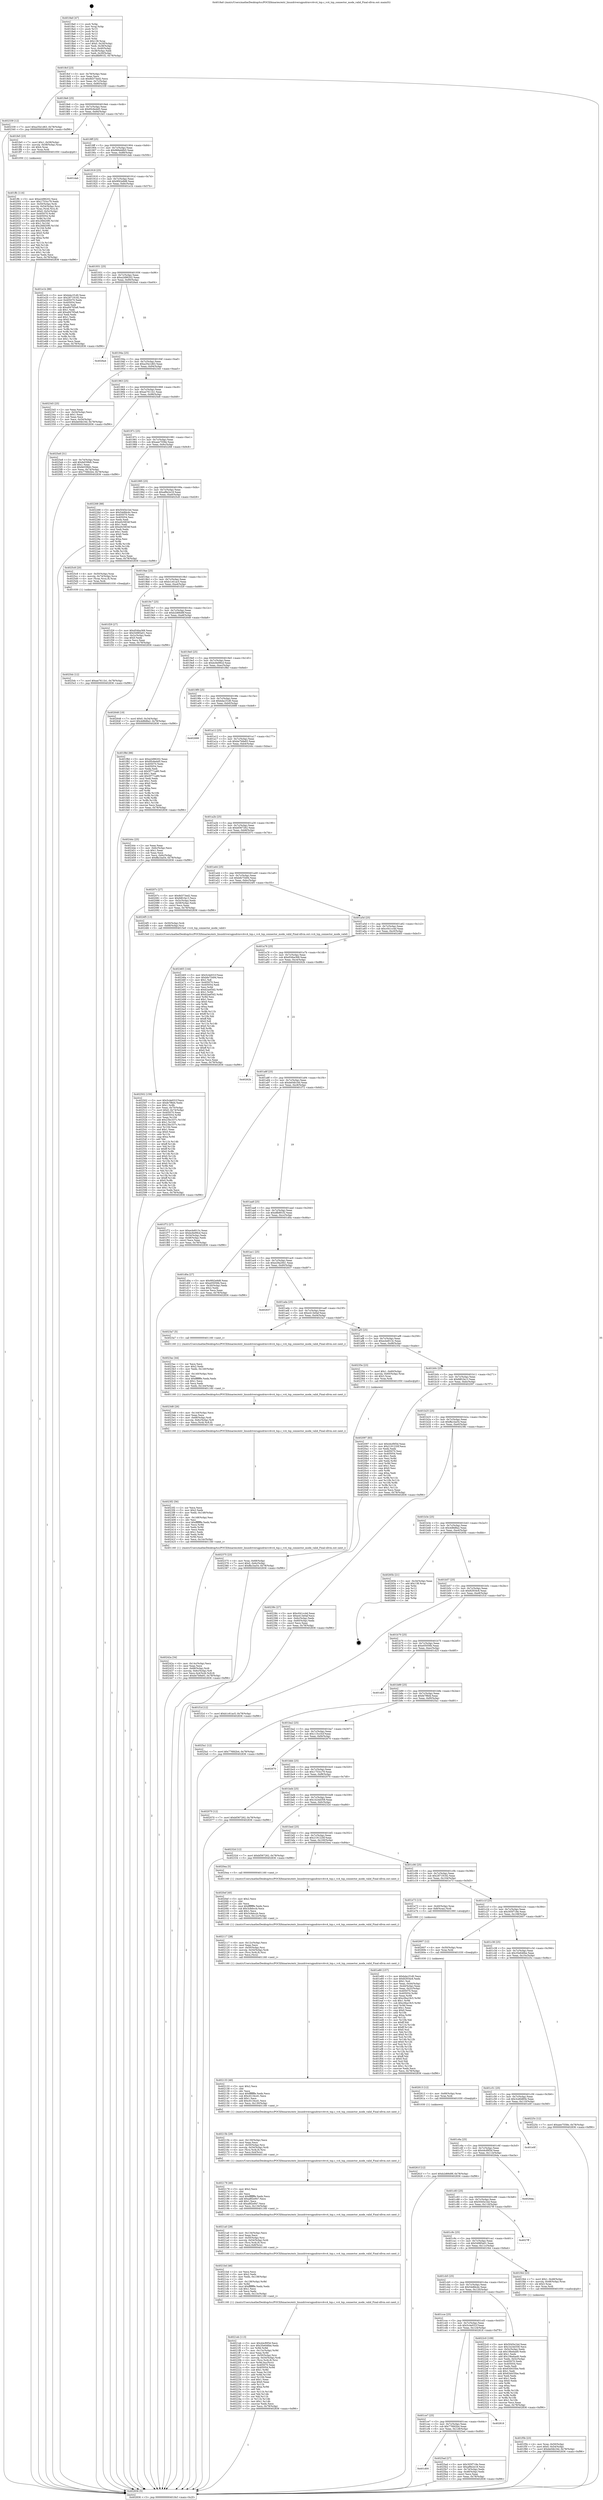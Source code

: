 digraph "0x4018a0" {
  label = "0x4018a0 (/mnt/c/Users/mathe/Desktop/tcc/POCII/binaries/extr_linuxdriversgpudrmvc4vc4_txp.c_vc4_txp_connector_mode_valid_Final-ollvm.out::main(0))"
  labelloc = "t"
  node[shape=record]

  Entry [label="",width=0.3,height=0.3,shape=circle,fillcolor=black,style=filled]
  "0x4018cf" [label="{
     0x4018cf [23]\l
     | [instrs]\l
     &nbsp;&nbsp;0x4018cf \<+3\>: mov -0x78(%rbp),%eax\l
     &nbsp;&nbsp;0x4018d2 \<+2\>: mov %eax,%ecx\l
     &nbsp;&nbsp;0x4018d4 \<+6\>: sub $0x8d373ed2,%ecx\l
     &nbsp;&nbsp;0x4018da \<+3\>: mov %eax,-0x7c(%rbp)\l
     &nbsp;&nbsp;0x4018dd \<+3\>: mov %ecx,-0x80(%rbp)\l
     &nbsp;&nbsp;0x4018e0 \<+6\>: je 0000000000402339 \<main+0xa99\>\l
  }"]
  "0x402339" [label="{
     0x402339 [12]\l
     | [instrs]\l
     &nbsp;&nbsp;0x402339 \<+7\>: movl $0xa35e1d63,-0x78(%rbp)\l
     &nbsp;&nbsp;0x402340 \<+5\>: jmp 0000000000402836 \<main+0xf96\>\l
  }"]
  "0x4018e6" [label="{
     0x4018e6 [25]\l
     | [instrs]\l
     &nbsp;&nbsp;0x4018e6 \<+5\>: jmp 00000000004018eb \<main+0x4b\>\l
     &nbsp;&nbsp;0x4018eb \<+3\>: mov -0x7c(%rbp),%eax\l
     &nbsp;&nbsp;0x4018ee \<+5\>: sub $0x95c6e4d5,%eax\l
     &nbsp;&nbsp;0x4018f3 \<+6\>: mov %eax,-0x84(%rbp)\l
     &nbsp;&nbsp;0x4018f9 \<+6\>: je 0000000000401fe5 \<main+0x745\>\l
  }"]
  Exit [label="",width=0.3,height=0.3,shape=circle,fillcolor=black,style=filled,peripheries=2]
  "0x401fe5" [label="{
     0x401fe5 [23]\l
     | [instrs]\l
     &nbsp;&nbsp;0x401fe5 \<+7\>: movl $0x1,-0x58(%rbp)\l
     &nbsp;&nbsp;0x401fec \<+4\>: movslq -0x58(%rbp),%rax\l
     &nbsp;&nbsp;0x401ff0 \<+4\>: shl $0x4,%rax\l
     &nbsp;&nbsp;0x401ff4 \<+3\>: mov %rax,%rdi\l
     &nbsp;&nbsp;0x401ff7 \<+5\>: call 0000000000401050 \<malloc@plt\>\l
     | [calls]\l
     &nbsp;&nbsp;0x401050 \{1\} (unknown)\l
  }"]
  "0x4018ff" [label="{
     0x4018ff [25]\l
     | [instrs]\l
     &nbsp;&nbsp;0x4018ff \<+5\>: jmp 0000000000401904 \<main+0x64\>\l
     &nbsp;&nbsp;0x401904 \<+3\>: mov -0x7c(%rbp),%eax\l
     &nbsp;&nbsp;0x401907 \<+5\>: sub $0x966eb6b5,%eax\l
     &nbsp;&nbsp;0x40190c \<+6\>: mov %eax,-0x88(%rbp)\l
     &nbsp;&nbsp;0x401912 \<+6\>: je 0000000000401dab \<main+0x50b\>\l
  }"]
  "0x40261f" [label="{
     0x40261f [12]\l
     | [instrs]\l
     &nbsp;&nbsp;0x40261f \<+7\>: movl $0xb2d66d9f,-0x78(%rbp)\l
     &nbsp;&nbsp;0x402626 \<+5\>: jmp 0000000000402836 \<main+0xf96\>\l
  }"]
  "0x401dab" [label="{
     0x401dab\l
  }", style=dashed]
  "0x401918" [label="{
     0x401918 [25]\l
     | [instrs]\l
     &nbsp;&nbsp;0x401918 \<+5\>: jmp 000000000040191d \<main+0x7d\>\l
     &nbsp;&nbsp;0x40191d \<+3\>: mov -0x7c(%rbp),%eax\l
     &nbsp;&nbsp;0x401920 \<+5\>: sub $0x9f42e9d8,%eax\l
     &nbsp;&nbsp;0x401925 \<+6\>: mov %eax,-0x8c(%rbp)\l
     &nbsp;&nbsp;0x40192b \<+6\>: je 0000000000401e1b \<main+0x57b\>\l
  }"]
  "0x402613" [label="{
     0x402613 [12]\l
     | [instrs]\l
     &nbsp;&nbsp;0x402613 \<+4\>: mov -0x68(%rbp),%rax\l
     &nbsp;&nbsp;0x402617 \<+3\>: mov %rax,%rdi\l
     &nbsp;&nbsp;0x40261a \<+5\>: call 0000000000401030 \<free@plt\>\l
     | [calls]\l
     &nbsp;&nbsp;0x401030 \{1\} (unknown)\l
  }"]
  "0x401e1b" [label="{
     0x401e1b [88]\l
     | [instrs]\l
     &nbsp;&nbsp;0x401e1b \<+5\>: mov $0xbda1f1d0,%eax\l
     &nbsp;&nbsp;0x401e20 \<+5\>: mov $0x28719182,%ecx\l
     &nbsp;&nbsp;0x401e25 \<+7\>: mov 0x405070,%edx\l
     &nbsp;&nbsp;0x401e2c \<+7\>: mov 0x405054,%esi\l
     &nbsp;&nbsp;0x401e33 \<+2\>: mov %edx,%edi\l
     &nbsp;&nbsp;0x401e35 \<+6\>: sub $0xa94765a8,%edi\l
     &nbsp;&nbsp;0x401e3b \<+3\>: sub $0x1,%edi\l
     &nbsp;&nbsp;0x401e3e \<+6\>: add $0xa94765a8,%edi\l
     &nbsp;&nbsp;0x401e44 \<+3\>: imul %edi,%edx\l
     &nbsp;&nbsp;0x401e47 \<+3\>: and $0x1,%edx\l
     &nbsp;&nbsp;0x401e4a \<+3\>: cmp $0x0,%edx\l
     &nbsp;&nbsp;0x401e4d \<+4\>: sete %r8b\l
     &nbsp;&nbsp;0x401e51 \<+3\>: cmp $0xa,%esi\l
     &nbsp;&nbsp;0x401e54 \<+4\>: setl %r9b\l
     &nbsp;&nbsp;0x401e58 \<+3\>: mov %r8b,%r10b\l
     &nbsp;&nbsp;0x401e5b \<+3\>: and %r9b,%r10b\l
     &nbsp;&nbsp;0x401e5e \<+3\>: xor %r9b,%r8b\l
     &nbsp;&nbsp;0x401e61 \<+3\>: or %r8b,%r10b\l
     &nbsp;&nbsp;0x401e64 \<+4\>: test $0x1,%r10b\l
     &nbsp;&nbsp;0x401e68 \<+3\>: cmovne %ecx,%eax\l
     &nbsp;&nbsp;0x401e6b \<+3\>: mov %eax,-0x78(%rbp)\l
     &nbsp;&nbsp;0x401e6e \<+5\>: jmp 0000000000402836 \<main+0xf96\>\l
  }"]
  "0x401931" [label="{
     0x401931 [25]\l
     | [instrs]\l
     &nbsp;&nbsp;0x401931 \<+5\>: jmp 0000000000401936 \<main+0x96\>\l
     &nbsp;&nbsp;0x401936 \<+3\>: mov -0x7c(%rbp),%eax\l
     &nbsp;&nbsp;0x401939 \<+5\>: sub $0xa2d96202,%eax\l
     &nbsp;&nbsp;0x40193e \<+6\>: mov %eax,-0x90(%rbp)\l
     &nbsp;&nbsp;0x401944 \<+6\>: je 00000000004026a4 \<main+0xe04\>\l
  }"]
  "0x4025dc" [label="{
     0x4025dc [12]\l
     | [instrs]\l
     &nbsp;&nbsp;0x4025dc \<+7\>: movl $0xae7611b1,-0x78(%rbp)\l
     &nbsp;&nbsp;0x4025e3 \<+5\>: jmp 0000000000402836 \<main+0xf96\>\l
  }"]
  "0x4026a4" [label="{
     0x4026a4\l
  }", style=dashed]
  "0x40194a" [label="{
     0x40194a [25]\l
     | [instrs]\l
     &nbsp;&nbsp;0x40194a \<+5\>: jmp 000000000040194f \<main+0xaf\>\l
     &nbsp;&nbsp;0x40194f \<+3\>: mov -0x7c(%rbp),%eax\l
     &nbsp;&nbsp;0x401952 \<+5\>: sub $0xa35e1d63,%eax\l
     &nbsp;&nbsp;0x401957 \<+6\>: mov %eax,-0x94(%rbp)\l
     &nbsp;&nbsp;0x40195d \<+6\>: je 0000000000402345 \<main+0xaa5\>\l
  }"]
  "0x401d00" [label="{
     0x401d00\l
  }", style=dashed]
  "0x402345" [label="{
     0x402345 [25]\l
     | [instrs]\l
     &nbsp;&nbsp;0x402345 \<+2\>: xor %eax,%eax\l
     &nbsp;&nbsp;0x402347 \<+3\>: mov -0x54(%rbp),%ecx\l
     &nbsp;&nbsp;0x40234a \<+3\>: sub $0x1,%eax\l
     &nbsp;&nbsp;0x40234d \<+2\>: sub %eax,%ecx\l
     &nbsp;&nbsp;0x40234f \<+3\>: mov %ecx,-0x54(%rbp)\l
     &nbsp;&nbsp;0x402352 \<+7\>: movl $0xde04b16d,-0x78(%rbp)\l
     &nbsp;&nbsp;0x402359 \<+5\>: jmp 0000000000402836 \<main+0xf96\>\l
  }"]
  "0x401963" [label="{
     0x401963 [25]\l
     | [instrs]\l
     &nbsp;&nbsp;0x401963 \<+5\>: jmp 0000000000401968 \<main+0xc8\>\l
     &nbsp;&nbsp;0x401968 \<+3\>: mov -0x7c(%rbp),%eax\l
     &nbsp;&nbsp;0x40196b \<+5\>: sub $0xae7611b1,%eax\l
     &nbsp;&nbsp;0x401970 \<+6\>: mov %eax,-0x98(%rbp)\l
     &nbsp;&nbsp;0x401976 \<+6\>: je 00000000004025e8 \<main+0xd48\>\l
  }"]
  "0x4025ad" [label="{
     0x4025ad [27]\l
     | [instrs]\l
     &nbsp;&nbsp;0x4025ad \<+5\>: mov $0x305f718e,%eax\l
     &nbsp;&nbsp;0x4025b2 \<+5\>: mov $0xaf8e2e18,%ecx\l
     &nbsp;&nbsp;0x4025b7 \<+3\>: mov -0x74(%rbp),%edx\l
     &nbsp;&nbsp;0x4025ba \<+3\>: cmp -0x48(%rbp),%edx\l
     &nbsp;&nbsp;0x4025bd \<+3\>: cmovl %ecx,%eax\l
     &nbsp;&nbsp;0x4025c0 \<+3\>: mov %eax,-0x78(%rbp)\l
     &nbsp;&nbsp;0x4025c3 \<+5\>: jmp 0000000000402836 \<main+0xf96\>\l
  }"]
  "0x4025e8" [label="{
     0x4025e8 [31]\l
     | [instrs]\l
     &nbsp;&nbsp;0x4025e8 \<+3\>: mov -0x74(%rbp),%eax\l
     &nbsp;&nbsp;0x4025eb \<+5\>: add $0xfe039bfc,%eax\l
     &nbsp;&nbsp;0x4025f0 \<+3\>: add $0x1,%eax\l
     &nbsp;&nbsp;0x4025f3 \<+5\>: sub $0xfe039bfc,%eax\l
     &nbsp;&nbsp;0x4025f8 \<+3\>: mov %eax,-0x74(%rbp)\l
     &nbsp;&nbsp;0x4025fb \<+7\>: movl $0x776fd2b4,-0x78(%rbp)\l
     &nbsp;&nbsp;0x402602 \<+5\>: jmp 0000000000402836 \<main+0xf96\>\l
  }"]
  "0x40197c" [label="{
     0x40197c [25]\l
     | [instrs]\l
     &nbsp;&nbsp;0x40197c \<+5\>: jmp 0000000000401981 \<main+0xe1\>\l
     &nbsp;&nbsp;0x401981 \<+3\>: mov -0x7c(%rbp),%eax\l
     &nbsp;&nbsp;0x401984 \<+5\>: sub $0xaee7558e,%eax\l
     &nbsp;&nbsp;0x401989 \<+6\>: mov %eax,-0x9c(%rbp)\l
     &nbsp;&nbsp;0x40198f \<+6\>: je 0000000000402268 \<main+0x9c8\>\l
  }"]
  "0x401ce7" [label="{
     0x401ce7 [25]\l
     | [instrs]\l
     &nbsp;&nbsp;0x401ce7 \<+5\>: jmp 0000000000401cec \<main+0x44c\>\l
     &nbsp;&nbsp;0x401cec \<+3\>: mov -0x7c(%rbp),%eax\l
     &nbsp;&nbsp;0x401cef \<+5\>: sub $0x776fd2b4,%eax\l
     &nbsp;&nbsp;0x401cf4 \<+6\>: mov %eax,-0x128(%rbp)\l
     &nbsp;&nbsp;0x401cfa \<+6\>: je 00000000004025ad \<main+0xd0d\>\l
  }"]
  "0x402268" [label="{
     0x402268 [88]\l
     | [instrs]\l
     &nbsp;&nbsp;0x402268 \<+5\>: mov $0x5045e1bd,%eax\l
     &nbsp;&nbsp;0x40226d \<+5\>: mov $0x54dfdcdc,%ecx\l
     &nbsp;&nbsp;0x402272 \<+7\>: mov 0x405070,%edx\l
     &nbsp;&nbsp;0x402279 \<+7\>: mov 0x405054,%esi\l
     &nbsp;&nbsp;0x402280 \<+2\>: mov %edx,%edi\l
     &nbsp;&nbsp;0x402282 \<+6\>: sub $0xe0c5834f,%edi\l
     &nbsp;&nbsp;0x402288 \<+3\>: sub $0x1,%edi\l
     &nbsp;&nbsp;0x40228b \<+6\>: add $0xe0c5834f,%edi\l
     &nbsp;&nbsp;0x402291 \<+3\>: imul %edi,%edx\l
     &nbsp;&nbsp;0x402294 \<+3\>: and $0x1,%edx\l
     &nbsp;&nbsp;0x402297 \<+3\>: cmp $0x0,%edx\l
     &nbsp;&nbsp;0x40229a \<+4\>: sete %r8b\l
     &nbsp;&nbsp;0x40229e \<+3\>: cmp $0xa,%esi\l
     &nbsp;&nbsp;0x4022a1 \<+4\>: setl %r9b\l
     &nbsp;&nbsp;0x4022a5 \<+3\>: mov %r8b,%r10b\l
     &nbsp;&nbsp;0x4022a8 \<+3\>: and %r9b,%r10b\l
     &nbsp;&nbsp;0x4022ab \<+3\>: xor %r9b,%r8b\l
     &nbsp;&nbsp;0x4022ae \<+3\>: or %r8b,%r10b\l
     &nbsp;&nbsp;0x4022b1 \<+4\>: test $0x1,%r10b\l
     &nbsp;&nbsp;0x4022b5 \<+3\>: cmovne %ecx,%eax\l
     &nbsp;&nbsp;0x4022b8 \<+3\>: mov %eax,-0x78(%rbp)\l
     &nbsp;&nbsp;0x4022bb \<+5\>: jmp 0000000000402836 \<main+0xf96\>\l
  }"]
  "0x401995" [label="{
     0x401995 [25]\l
     | [instrs]\l
     &nbsp;&nbsp;0x401995 \<+5\>: jmp 000000000040199a \<main+0xfa\>\l
     &nbsp;&nbsp;0x40199a \<+3\>: mov -0x7c(%rbp),%eax\l
     &nbsp;&nbsp;0x40199d \<+5\>: sub $0xaf8e2e18,%eax\l
     &nbsp;&nbsp;0x4019a2 \<+6\>: mov %eax,-0xa0(%rbp)\l
     &nbsp;&nbsp;0x4019a8 \<+6\>: je 00000000004025c8 \<main+0xd28\>\l
  }"]
  "0x402818" [label="{
     0x402818\l
  }", style=dashed]
  "0x4025c8" [label="{
     0x4025c8 [20]\l
     | [instrs]\l
     &nbsp;&nbsp;0x4025c8 \<+4\>: mov -0x50(%rbp),%rax\l
     &nbsp;&nbsp;0x4025cc \<+4\>: movslq -0x74(%rbp),%rcx\l
     &nbsp;&nbsp;0x4025d0 \<+4\>: mov (%rax,%rcx,8),%rax\l
     &nbsp;&nbsp;0x4025d4 \<+3\>: mov %rax,%rdi\l
     &nbsp;&nbsp;0x4025d7 \<+5\>: call 0000000000401030 \<free@plt\>\l
     | [calls]\l
     &nbsp;&nbsp;0x401030 \{1\} (unknown)\l
  }"]
  "0x4019ae" [label="{
     0x4019ae [25]\l
     | [instrs]\l
     &nbsp;&nbsp;0x4019ae \<+5\>: jmp 00000000004019b3 \<main+0x113\>\l
     &nbsp;&nbsp;0x4019b3 \<+3\>: mov -0x7c(%rbp),%eax\l
     &nbsp;&nbsp;0x4019b6 \<+5\>: sub $0xb1c61ac5,%eax\l
     &nbsp;&nbsp;0x4019bb \<+6\>: mov %eax,-0xa4(%rbp)\l
     &nbsp;&nbsp;0x4019c1 \<+6\>: je 0000000000401f29 \<main+0x689\>\l
  }"]
  "0x402502" [label="{
     0x402502 [159]\l
     | [instrs]\l
     &nbsp;&nbsp;0x402502 \<+5\>: mov $0x5c4e031f,%ecx\l
     &nbsp;&nbsp;0x402507 \<+5\>: mov $0xfe7f8d4,%edx\l
     &nbsp;&nbsp;0x40250c \<+3\>: mov $0x1,%r8b\l
     &nbsp;&nbsp;0x40250f \<+3\>: mov %eax,-0x70(%rbp)\l
     &nbsp;&nbsp;0x402512 \<+7\>: movl $0x0,-0x74(%rbp)\l
     &nbsp;&nbsp;0x402519 \<+7\>: mov 0x405070,%eax\l
     &nbsp;&nbsp;0x402520 \<+8\>: mov 0x405054,%r9d\l
     &nbsp;&nbsp;0x402528 \<+3\>: mov %eax,%r10d\l
     &nbsp;&nbsp;0x40252b \<+7\>: add $0x23bc337c,%r10d\l
     &nbsp;&nbsp;0x402532 \<+4\>: sub $0x1,%r10d\l
     &nbsp;&nbsp;0x402536 \<+7\>: sub $0x23bc337c,%r10d\l
     &nbsp;&nbsp;0x40253d \<+4\>: imul %r10d,%eax\l
     &nbsp;&nbsp;0x402541 \<+3\>: and $0x1,%eax\l
     &nbsp;&nbsp;0x402544 \<+3\>: cmp $0x0,%eax\l
     &nbsp;&nbsp;0x402547 \<+4\>: sete %r11b\l
     &nbsp;&nbsp;0x40254b \<+4\>: cmp $0xa,%r9d\l
     &nbsp;&nbsp;0x40254f \<+3\>: setl %bl\l
     &nbsp;&nbsp;0x402552 \<+3\>: mov %r11b,%r14b\l
     &nbsp;&nbsp;0x402555 \<+4\>: xor $0xff,%r14b\l
     &nbsp;&nbsp;0x402559 \<+3\>: mov %bl,%r15b\l
     &nbsp;&nbsp;0x40255c \<+4\>: xor $0xff,%r15b\l
     &nbsp;&nbsp;0x402560 \<+4\>: xor $0x0,%r8b\l
     &nbsp;&nbsp;0x402564 \<+3\>: mov %r14b,%r12b\l
     &nbsp;&nbsp;0x402567 \<+4\>: and $0x0,%r12b\l
     &nbsp;&nbsp;0x40256b \<+3\>: and %r8b,%r11b\l
     &nbsp;&nbsp;0x40256e \<+3\>: mov %r15b,%r13b\l
     &nbsp;&nbsp;0x402571 \<+4\>: and $0x0,%r13b\l
     &nbsp;&nbsp;0x402575 \<+3\>: and %r8b,%bl\l
     &nbsp;&nbsp;0x402578 \<+3\>: or %r11b,%r12b\l
     &nbsp;&nbsp;0x40257b \<+3\>: or %bl,%r13b\l
     &nbsp;&nbsp;0x40257e \<+3\>: xor %r13b,%r12b\l
     &nbsp;&nbsp;0x402581 \<+3\>: or %r15b,%r14b\l
     &nbsp;&nbsp;0x402584 \<+4\>: xor $0xff,%r14b\l
     &nbsp;&nbsp;0x402588 \<+4\>: or $0x0,%r8b\l
     &nbsp;&nbsp;0x40258c \<+3\>: and %r8b,%r14b\l
     &nbsp;&nbsp;0x40258f \<+3\>: or %r14b,%r12b\l
     &nbsp;&nbsp;0x402592 \<+4\>: test $0x1,%r12b\l
     &nbsp;&nbsp;0x402596 \<+3\>: cmovne %edx,%ecx\l
     &nbsp;&nbsp;0x402599 \<+3\>: mov %ecx,-0x78(%rbp)\l
     &nbsp;&nbsp;0x40259c \<+5\>: jmp 0000000000402836 \<main+0xf96\>\l
  }"]
  "0x401f29" [label="{
     0x401f29 [27]\l
     | [instrs]\l
     &nbsp;&nbsp;0x401f29 \<+5\>: mov $0xd54ba368,%eax\l
     &nbsp;&nbsp;0x401f2e \<+5\>: mov $0x54985a01,%ecx\l
     &nbsp;&nbsp;0x401f33 \<+3\>: mov -0x2c(%rbp),%edx\l
     &nbsp;&nbsp;0x401f36 \<+3\>: cmp $0x0,%edx\l
     &nbsp;&nbsp;0x401f39 \<+3\>: cmove %ecx,%eax\l
     &nbsp;&nbsp;0x401f3c \<+3\>: mov %eax,-0x78(%rbp)\l
     &nbsp;&nbsp;0x401f3f \<+5\>: jmp 0000000000402836 \<main+0xf96\>\l
  }"]
  "0x4019c7" [label="{
     0x4019c7 [25]\l
     | [instrs]\l
     &nbsp;&nbsp;0x4019c7 \<+5\>: jmp 00000000004019cc \<main+0x12c\>\l
     &nbsp;&nbsp;0x4019cc \<+3\>: mov -0x7c(%rbp),%eax\l
     &nbsp;&nbsp;0x4019cf \<+5\>: sub $0xb2d66d9f,%eax\l
     &nbsp;&nbsp;0x4019d4 \<+6\>: mov %eax,-0xa8(%rbp)\l
     &nbsp;&nbsp;0x4019da \<+6\>: je 0000000000402648 \<main+0xda8\>\l
  }"]
  "0x40242a" [label="{
     0x40242a [34]\l
     | [instrs]\l
     &nbsp;&nbsp;0x40242a \<+6\>: mov -0x14c(%rbp),%ecx\l
     &nbsp;&nbsp;0x402430 \<+3\>: imul %eax,%ecx\l
     &nbsp;&nbsp;0x402433 \<+4\>: mov -0x68(%rbp),%rdi\l
     &nbsp;&nbsp;0x402437 \<+4\>: movslq -0x6c(%rbp),%r8\l
     &nbsp;&nbsp;0x40243b \<+5\>: mov %ecx,0x4(%rdi,%r8,8)\l
     &nbsp;&nbsp;0x402440 \<+7\>: movl $0xbe7b9a93,-0x78(%rbp)\l
     &nbsp;&nbsp;0x402447 \<+5\>: jmp 0000000000402836 \<main+0xf96\>\l
  }"]
  "0x402648" [label="{
     0x402648 [19]\l
     | [instrs]\l
     &nbsp;&nbsp;0x402648 \<+7\>: movl $0x0,-0x34(%rbp)\l
     &nbsp;&nbsp;0x40264f \<+7\>: movl $0x4d8d8a2,-0x78(%rbp)\l
     &nbsp;&nbsp;0x402656 \<+5\>: jmp 0000000000402836 \<main+0xf96\>\l
  }"]
  "0x4019e0" [label="{
     0x4019e0 [25]\l
     | [instrs]\l
     &nbsp;&nbsp;0x4019e0 \<+5\>: jmp 00000000004019e5 \<main+0x145\>\l
     &nbsp;&nbsp;0x4019e5 \<+3\>: mov -0x7c(%rbp),%eax\l
     &nbsp;&nbsp;0x4019e8 \<+5\>: sub $0xbc6e99cd,%eax\l
     &nbsp;&nbsp;0x4019ed \<+6\>: mov %eax,-0xac(%rbp)\l
     &nbsp;&nbsp;0x4019f3 \<+6\>: je 0000000000401f8d \<main+0x6ed\>\l
  }"]
  "0x4023f2" [label="{
     0x4023f2 [56]\l
     | [instrs]\l
     &nbsp;&nbsp;0x4023f2 \<+2\>: xor %ecx,%ecx\l
     &nbsp;&nbsp;0x4023f4 \<+5\>: mov $0x2,%edx\l
     &nbsp;&nbsp;0x4023f9 \<+6\>: mov %edx,-0x148(%rbp)\l
     &nbsp;&nbsp;0x4023ff \<+1\>: cltd\l
     &nbsp;&nbsp;0x402400 \<+6\>: mov -0x148(%rbp),%esi\l
     &nbsp;&nbsp;0x402406 \<+2\>: idiv %esi\l
     &nbsp;&nbsp;0x402408 \<+6\>: imul $0xfffffffe,%edx,%edx\l
     &nbsp;&nbsp;0x40240e \<+3\>: mov %ecx,%r9d\l
     &nbsp;&nbsp;0x402411 \<+3\>: sub %edx,%r9d\l
     &nbsp;&nbsp;0x402414 \<+2\>: mov %ecx,%edx\l
     &nbsp;&nbsp;0x402416 \<+3\>: sub $0x1,%edx\l
     &nbsp;&nbsp;0x402419 \<+3\>: add %edx,%r9d\l
     &nbsp;&nbsp;0x40241c \<+3\>: sub %r9d,%ecx\l
     &nbsp;&nbsp;0x40241f \<+6\>: mov %ecx,-0x14c(%rbp)\l
     &nbsp;&nbsp;0x402425 \<+5\>: call 0000000000401160 \<next_i\>\l
     | [calls]\l
     &nbsp;&nbsp;0x401160 \{1\} (/mnt/c/Users/mathe/Desktop/tcc/POCII/binaries/extr_linuxdriversgpudrmvc4vc4_txp.c_vc4_txp_connector_mode_valid_Final-ollvm.out::next_i)\l
  }"]
  "0x401f8d" [label="{
     0x401f8d [88]\l
     | [instrs]\l
     &nbsp;&nbsp;0x401f8d \<+5\>: mov $0xa2d96202,%eax\l
     &nbsp;&nbsp;0x401f92 \<+5\>: mov $0x95c6e4d5,%ecx\l
     &nbsp;&nbsp;0x401f97 \<+7\>: mov 0x405070,%edx\l
     &nbsp;&nbsp;0x401f9e \<+7\>: mov 0x405054,%esi\l
     &nbsp;&nbsp;0x401fa5 \<+2\>: mov %edx,%edi\l
     &nbsp;&nbsp;0x401fa7 \<+6\>: sub $0x5f771a80,%edi\l
     &nbsp;&nbsp;0x401fad \<+3\>: sub $0x1,%edi\l
     &nbsp;&nbsp;0x401fb0 \<+6\>: add $0x5f771a80,%edi\l
     &nbsp;&nbsp;0x401fb6 \<+3\>: imul %edi,%edx\l
     &nbsp;&nbsp;0x401fb9 \<+3\>: and $0x1,%edx\l
     &nbsp;&nbsp;0x401fbc \<+3\>: cmp $0x0,%edx\l
     &nbsp;&nbsp;0x401fbf \<+4\>: sete %r8b\l
     &nbsp;&nbsp;0x401fc3 \<+3\>: cmp $0xa,%esi\l
     &nbsp;&nbsp;0x401fc6 \<+4\>: setl %r9b\l
     &nbsp;&nbsp;0x401fca \<+3\>: mov %r8b,%r10b\l
     &nbsp;&nbsp;0x401fcd \<+3\>: and %r9b,%r10b\l
     &nbsp;&nbsp;0x401fd0 \<+3\>: xor %r9b,%r8b\l
     &nbsp;&nbsp;0x401fd3 \<+3\>: or %r8b,%r10b\l
     &nbsp;&nbsp;0x401fd6 \<+4\>: test $0x1,%r10b\l
     &nbsp;&nbsp;0x401fda \<+3\>: cmovne %ecx,%eax\l
     &nbsp;&nbsp;0x401fdd \<+3\>: mov %eax,-0x78(%rbp)\l
     &nbsp;&nbsp;0x401fe0 \<+5\>: jmp 0000000000402836 \<main+0xf96\>\l
  }"]
  "0x4019f9" [label="{
     0x4019f9 [25]\l
     | [instrs]\l
     &nbsp;&nbsp;0x4019f9 \<+5\>: jmp 00000000004019fe \<main+0x15e\>\l
     &nbsp;&nbsp;0x4019fe \<+3\>: mov -0x7c(%rbp),%eax\l
     &nbsp;&nbsp;0x401a01 \<+5\>: sub $0xbda1f1d0,%eax\l
     &nbsp;&nbsp;0x401a06 \<+6\>: mov %eax,-0xb0(%rbp)\l
     &nbsp;&nbsp;0x401a0c \<+6\>: je 0000000000402688 \<main+0xde8\>\l
  }"]
  "0x4023d8" [label="{
     0x4023d8 [26]\l
     | [instrs]\l
     &nbsp;&nbsp;0x4023d8 \<+6\>: mov -0x144(%rbp),%ecx\l
     &nbsp;&nbsp;0x4023de \<+3\>: imul %eax,%ecx\l
     &nbsp;&nbsp;0x4023e1 \<+4\>: mov -0x68(%rbp),%rdi\l
     &nbsp;&nbsp;0x4023e5 \<+4\>: movslq -0x6c(%rbp),%r8\l
     &nbsp;&nbsp;0x4023e9 \<+4\>: mov %ecx,(%rdi,%r8,8)\l
     &nbsp;&nbsp;0x4023ed \<+5\>: call 0000000000401160 \<next_i\>\l
     | [calls]\l
     &nbsp;&nbsp;0x401160 \{1\} (/mnt/c/Users/mathe/Desktop/tcc/POCII/binaries/extr_linuxdriversgpudrmvc4vc4_txp.c_vc4_txp_connector_mode_valid_Final-ollvm.out::next_i)\l
  }"]
  "0x402688" [label="{
     0x402688\l
  }", style=dashed]
  "0x401a12" [label="{
     0x401a12 [25]\l
     | [instrs]\l
     &nbsp;&nbsp;0x401a12 \<+5\>: jmp 0000000000401a17 \<main+0x177\>\l
     &nbsp;&nbsp;0x401a17 \<+3\>: mov -0x7c(%rbp),%eax\l
     &nbsp;&nbsp;0x401a1a \<+5\>: sub $0xbe7b9a93,%eax\l
     &nbsp;&nbsp;0x401a1f \<+6\>: mov %eax,-0xb4(%rbp)\l
     &nbsp;&nbsp;0x401a25 \<+6\>: je 000000000040244c \<main+0xbac\>\l
  }"]
  "0x4023ac" [label="{
     0x4023ac [44]\l
     | [instrs]\l
     &nbsp;&nbsp;0x4023ac \<+2\>: xor %ecx,%ecx\l
     &nbsp;&nbsp;0x4023ae \<+5\>: mov $0x2,%edx\l
     &nbsp;&nbsp;0x4023b3 \<+6\>: mov %edx,-0x140(%rbp)\l
     &nbsp;&nbsp;0x4023b9 \<+1\>: cltd\l
     &nbsp;&nbsp;0x4023ba \<+6\>: mov -0x140(%rbp),%esi\l
     &nbsp;&nbsp;0x4023c0 \<+2\>: idiv %esi\l
     &nbsp;&nbsp;0x4023c2 \<+6\>: imul $0xfffffffe,%edx,%edx\l
     &nbsp;&nbsp;0x4023c8 \<+3\>: sub $0x1,%ecx\l
     &nbsp;&nbsp;0x4023cb \<+2\>: sub %ecx,%edx\l
     &nbsp;&nbsp;0x4023cd \<+6\>: mov %edx,-0x144(%rbp)\l
     &nbsp;&nbsp;0x4023d3 \<+5\>: call 0000000000401160 \<next_i\>\l
     | [calls]\l
     &nbsp;&nbsp;0x401160 \{1\} (/mnt/c/Users/mathe/Desktop/tcc/POCII/binaries/extr_linuxdriversgpudrmvc4vc4_txp.c_vc4_txp_connector_mode_valid_Final-ollvm.out::next_i)\l
  }"]
  "0x40244c" [label="{
     0x40244c [25]\l
     | [instrs]\l
     &nbsp;&nbsp;0x40244c \<+2\>: xor %eax,%eax\l
     &nbsp;&nbsp;0x40244e \<+3\>: mov -0x6c(%rbp),%ecx\l
     &nbsp;&nbsp;0x402451 \<+3\>: sub $0x1,%eax\l
     &nbsp;&nbsp;0x402454 \<+2\>: sub %eax,%ecx\l
     &nbsp;&nbsp;0x402456 \<+3\>: mov %ecx,-0x6c(%rbp)\l
     &nbsp;&nbsp;0x402459 \<+7\>: movl $0xffa1ba54,-0x78(%rbp)\l
     &nbsp;&nbsp;0x402460 \<+5\>: jmp 0000000000402836 \<main+0xf96\>\l
  }"]
  "0x401a2b" [label="{
     0x401a2b [25]\l
     | [instrs]\l
     &nbsp;&nbsp;0x401a2b \<+5\>: jmp 0000000000401a30 \<main+0x190\>\l
     &nbsp;&nbsp;0x401a30 \<+3\>: mov -0x7c(%rbp),%eax\l
     &nbsp;&nbsp;0x401a33 \<+5\>: sub $0xbf367262,%eax\l
     &nbsp;&nbsp;0x401a38 \<+6\>: mov %eax,-0xb8(%rbp)\l
     &nbsp;&nbsp;0x401a3e \<+6\>: je 000000000040207c \<main+0x7dc\>\l
  }"]
  "0x402375" [label="{
     0x402375 [23]\l
     | [instrs]\l
     &nbsp;&nbsp;0x402375 \<+4\>: mov %rax,-0x68(%rbp)\l
     &nbsp;&nbsp;0x402379 \<+7\>: movl $0x0,-0x6c(%rbp)\l
     &nbsp;&nbsp;0x402380 \<+7\>: movl $0xffa1ba54,-0x78(%rbp)\l
     &nbsp;&nbsp;0x402387 \<+5\>: jmp 0000000000402836 \<main+0xf96\>\l
  }"]
  "0x40207c" [label="{
     0x40207c [27]\l
     | [instrs]\l
     &nbsp;&nbsp;0x40207c \<+5\>: mov $0x8d373ed2,%eax\l
     &nbsp;&nbsp;0x402081 \<+5\>: mov $0xfd81fa13,%ecx\l
     &nbsp;&nbsp;0x402086 \<+3\>: mov -0x5c(%rbp),%edx\l
     &nbsp;&nbsp;0x402089 \<+3\>: cmp -0x58(%rbp),%edx\l
     &nbsp;&nbsp;0x40208c \<+3\>: cmovl %ecx,%eax\l
     &nbsp;&nbsp;0x40208f \<+3\>: mov %eax,-0x78(%rbp)\l
     &nbsp;&nbsp;0x402092 \<+5\>: jmp 0000000000402836 \<main+0xf96\>\l
  }"]
  "0x401a44" [label="{
     0x401a44 [25]\l
     | [instrs]\l
     &nbsp;&nbsp;0x401a44 \<+5\>: jmp 0000000000401a49 \<main+0x1a9\>\l
     &nbsp;&nbsp;0x401a49 \<+3\>: mov -0x7c(%rbp),%eax\l
     &nbsp;&nbsp;0x401a4c \<+5\>: sub $0xbfe75494,%eax\l
     &nbsp;&nbsp;0x401a51 \<+6\>: mov %eax,-0xbc(%rbp)\l
     &nbsp;&nbsp;0x401a57 \<+6\>: je 00000000004024f5 \<main+0xc55\>\l
  }"]
  "0x401cce" [label="{
     0x401cce [25]\l
     | [instrs]\l
     &nbsp;&nbsp;0x401cce \<+5\>: jmp 0000000000401cd3 \<main+0x433\>\l
     &nbsp;&nbsp;0x401cd3 \<+3\>: mov -0x7c(%rbp),%eax\l
     &nbsp;&nbsp;0x401cd6 \<+5\>: sub $0x5c4e031f,%eax\l
     &nbsp;&nbsp;0x401cdb \<+6\>: mov %eax,-0x124(%rbp)\l
     &nbsp;&nbsp;0x401ce1 \<+6\>: je 0000000000402818 \<main+0xf78\>\l
  }"]
  "0x4024f5" [label="{
     0x4024f5 [13]\l
     | [instrs]\l
     &nbsp;&nbsp;0x4024f5 \<+4\>: mov -0x50(%rbp),%rdi\l
     &nbsp;&nbsp;0x4024f9 \<+4\>: mov -0x68(%rbp),%rsi\l
     &nbsp;&nbsp;0x4024fd \<+5\>: call 00000000004015e0 \<vc4_txp_connector_mode_valid\>\l
     | [calls]\l
     &nbsp;&nbsp;0x4015e0 \{1\} (/mnt/c/Users/mathe/Desktop/tcc/POCII/binaries/extr_linuxdriversgpudrmvc4vc4_txp.c_vc4_txp_connector_mode_valid_Final-ollvm.out::vc4_txp_connector_mode_valid)\l
  }"]
  "0x401a5d" [label="{
     0x401a5d [25]\l
     | [instrs]\l
     &nbsp;&nbsp;0x401a5d \<+5\>: jmp 0000000000401a62 \<main+0x1c2\>\l
     &nbsp;&nbsp;0x401a62 \<+3\>: mov -0x7c(%rbp),%eax\l
     &nbsp;&nbsp;0x401a65 \<+5\>: sub $0xc041cc4d,%eax\l
     &nbsp;&nbsp;0x401a6a \<+6\>: mov %eax,-0xc0(%rbp)\l
     &nbsp;&nbsp;0x401a70 \<+6\>: je 0000000000402465 \<main+0xbc5\>\l
  }"]
  "0x4022c0" [label="{
     0x4022c0 [109]\l
     | [instrs]\l
     &nbsp;&nbsp;0x4022c0 \<+5\>: mov $0x5045e1bd,%eax\l
     &nbsp;&nbsp;0x4022c5 \<+5\>: mov $0x1b24d358,%ecx\l
     &nbsp;&nbsp;0x4022ca \<+3\>: mov -0x5c(%rbp),%edx\l
     &nbsp;&nbsp;0x4022cd \<+6\>: sub $0x19bebad0,%edx\l
     &nbsp;&nbsp;0x4022d3 \<+3\>: add $0x1,%edx\l
     &nbsp;&nbsp;0x4022d6 \<+6\>: add $0x19bebad0,%edx\l
     &nbsp;&nbsp;0x4022dc \<+3\>: mov %edx,-0x5c(%rbp)\l
     &nbsp;&nbsp;0x4022df \<+7\>: mov 0x405070,%edx\l
     &nbsp;&nbsp;0x4022e6 \<+7\>: mov 0x405054,%esi\l
     &nbsp;&nbsp;0x4022ed \<+2\>: mov %edx,%edi\l
     &nbsp;&nbsp;0x4022ef \<+6\>: sub $0x63d435be,%edi\l
     &nbsp;&nbsp;0x4022f5 \<+3\>: sub $0x1,%edi\l
     &nbsp;&nbsp;0x4022f8 \<+6\>: add $0x63d435be,%edi\l
     &nbsp;&nbsp;0x4022fe \<+3\>: imul %edi,%edx\l
     &nbsp;&nbsp;0x402301 \<+3\>: and $0x1,%edx\l
     &nbsp;&nbsp;0x402304 \<+3\>: cmp $0x0,%edx\l
     &nbsp;&nbsp;0x402307 \<+4\>: sete %r8b\l
     &nbsp;&nbsp;0x40230b \<+3\>: cmp $0xa,%esi\l
     &nbsp;&nbsp;0x40230e \<+4\>: setl %r9b\l
     &nbsp;&nbsp;0x402312 \<+3\>: mov %r8b,%r10b\l
     &nbsp;&nbsp;0x402315 \<+3\>: and %r9b,%r10b\l
     &nbsp;&nbsp;0x402318 \<+3\>: xor %r9b,%r8b\l
     &nbsp;&nbsp;0x40231b \<+3\>: or %r8b,%r10b\l
     &nbsp;&nbsp;0x40231e \<+4\>: test $0x1,%r10b\l
     &nbsp;&nbsp;0x402322 \<+3\>: cmovne %ecx,%eax\l
     &nbsp;&nbsp;0x402325 \<+3\>: mov %eax,-0x78(%rbp)\l
     &nbsp;&nbsp;0x402328 \<+5\>: jmp 0000000000402836 \<main+0xf96\>\l
  }"]
  "0x402465" [label="{
     0x402465 [144]\l
     | [instrs]\l
     &nbsp;&nbsp;0x402465 \<+5\>: mov $0x5c4e031f,%eax\l
     &nbsp;&nbsp;0x40246a \<+5\>: mov $0xbfe75494,%ecx\l
     &nbsp;&nbsp;0x40246f \<+2\>: mov $0x1,%dl\l
     &nbsp;&nbsp;0x402471 \<+7\>: mov 0x405070,%esi\l
     &nbsp;&nbsp;0x402478 \<+7\>: mov 0x405054,%edi\l
     &nbsp;&nbsp;0x40247f \<+3\>: mov %esi,%r8d\l
     &nbsp;&nbsp;0x402482 \<+7\>: sub $0xb2aef3d2,%r8d\l
     &nbsp;&nbsp;0x402489 \<+4\>: sub $0x1,%r8d\l
     &nbsp;&nbsp;0x40248d \<+7\>: add $0xb2aef3d2,%r8d\l
     &nbsp;&nbsp;0x402494 \<+4\>: imul %r8d,%esi\l
     &nbsp;&nbsp;0x402498 \<+3\>: and $0x1,%esi\l
     &nbsp;&nbsp;0x40249b \<+3\>: cmp $0x0,%esi\l
     &nbsp;&nbsp;0x40249e \<+4\>: sete %r9b\l
     &nbsp;&nbsp;0x4024a2 \<+3\>: cmp $0xa,%edi\l
     &nbsp;&nbsp;0x4024a5 \<+4\>: setl %r10b\l
     &nbsp;&nbsp;0x4024a9 \<+3\>: mov %r9b,%r11b\l
     &nbsp;&nbsp;0x4024ac \<+4\>: xor $0xff,%r11b\l
     &nbsp;&nbsp;0x4024b0 \<+3\>: mov %r10b,%bl\l
     &nbsp;&nbsp;0x4024b3 \<+3\>: xor $0xff,%bl\l
     &nbsp;&nbsp;0x4024b6 \<+3\>: xor $0x0,%dl\l
     &nbsp;&nbsp;0x4024b9 \<+3\>: mov %r11b,%r14b\l
     &nbsp;&nbsp;0x4024bc \<+4\>: and $0x0,%r14b\l
     &nbsp;&nbsp;0x4024c0 \<+3\>: and %dl,%r9b\l
     &nbsp;&nbsp;0x4024c3 \<+3\>: mov %bl,%r15b\l
     &nbsp;&nbsp;0x4024c6 \<+4\>: and $0x0,%r15b\l
     &nbsp;&nbsp;0x4024ca \<+3\>: and %dl,%r10b\l
     &nbsp;&nbsp;0x4024cd \<+3\>: or %r9b,%r14b\l
     &nbsp;&nbsp;0x4024d0 \<+3\>: or %r10b,%r15b\l
     &nbsp;&nbsp;0x4024d3 \<+3\>: xor %r15b,%r14b\l
     &nbsp;&nbsp;0x4024d6 \<+3\>: or %bl,%r11b\l
     &nbsp;&nbsp;0x4024d9 \<+4\>: xor $0xff,%r11b\l
     &nbsp;&nbsp;0x4024dd \<+3\>: or $0x0,%dl\l
     &nbsp;&nbsp;0x4024e0 \<+3\>: and %dl,%r11b\l
     &nbsp;&nbsp;0x4024e3 \<+3\>: or %r11b,%r14b\l
     &nbsp;&nbsp;0x4024e6 \<+4\>: test $0x1,%r14b\l
     &nbsp;&nbsp;0x4024ea \<+3\>: cmovne %ecx,%eax\l
     &nbsp;&nbsp;0x4024ed \<+3\>: mov %eax,-0x78(%rbp)\l
     &nbsp;&nbsp;0x4024f0 \<+5\>: jmp 0000000000402836 \<main+0xf96\>\l
  }"]
  "0x401a76" [label="{
     0x401a76 [25]\l
     | [instrs]\l
     &nbsp;&nbsp;0x401a76 \<+5\>: jmp 0000000000401a7b \<main+0x1db\>\l
     &nbsp;&nbsp;0x401a7b \<+3\>: mov -0x7c(%rbp),%eax\l
     &nbsp;&nbsp;0x401a7e \<+5\>: sub $0xd54ba368,%eax\l
     &nbsp;&nbsp;0x401a83 \<+6\>: mov %eax,-0xc4(%rbp)\l
     &nbsp;&nbsp;0x401a89 \<+6\>: je 000000000040262b \<main+0xd8b\>\l
  }"]
  "0x4021eb" [label="{
     0x4021eb [113]\l
     | [instrs]\l
     &nbsp;&nbsp;0x4021eb \<+5\>: mov $0x44cf0f3d,%ecx\l
     &nbsp;&nbsp;0x4021f0 \<+5\>: mov $0x35e646be,%edx\l
     &nbsp;&nbsp;0x4021f5 \<+3\>: xor %r8d,%r8d\l
     &nbsp;&nbsp;0x4021f8 \<+7\>: mov -0x13c(%rbp),%r9d\l
     &nbsp;&nbsp;0x4021ff \<+4\>: imul %eax,%r9d\l
     &nbsp;&nbsp;0x402203 \<+4\>: mov -0x50(%rbp),%rsi\l
     &nbsp;&nbsp;0x402207 \<+4\>: movslq -0x54(%rbp),%rdi\l
     &nbsp;&nbsp;0x40220b \<+4\>: mov (%rsi,%rdi,8),%rsi\l
     &nbsp;&nbsp;0x40220f \<+4\>: mov %r9d,0xc(%rsi)\l
     &nbsp;&nbsp;0x402213 \<+7\>: mov 0x405070,%eax\l
     &nbsp;&nbsp;0x40221a \<+8\>: mov 0x405054,%r9d\l
     &nbsp;&nbsp;0x402222 \<+4\>: sub $0x1,%r8d\l
     &nbsp;&nbsp;0x402226 \<+3\>: mov %eax,%r10d\l
     &nbsp;&nbsp;0x402229 \<+3\>: add %r8d,%r10d\l
     &nbsp;&nbsp;0x40222c \<+4\>: imul %r10d,%eax\l
     &nbsp;&nbsp;0x402230 \<+3\>: and $0x1,%eax\l
     &nbsp;&nbsp;0x402233 \<+3\>: cmp $0x0,%eax\l
     &nbsp;&nbsp;0x402236 \<+4\>: sete %r11b\l
     &nbsp;&nbsp;0x40223a \<+4\>: cmp $0xa,%r9d\l
     &nbsp;&nbsp;0x40223e \<+3\>: setl %bl\l
     &nbsp;&nbsp;0x402241 \<+3\>: mov %r11b,%r14b\l
     &nbsp;&nbsp;0x402244 \<+3\>: and %bl,%r14b\l
     &nbsp;&nbsp;0x402247 \<+3\>: xor %bl,%r11b\l
     &nbsp;&nbsp;0x40224a \<+3\>: or %r11b,%r14b\l
     &nbsp;&nbsp;0x40224d \<+4\>: test $0x1,%r14b\l
     &nbsp;&nbsp;0x402251 \<+3\>: cmovne %edx,%ecx\l
     &nbsp;&nbsp;0x402254 \<+3\>: mov %ecx,-0x78(%rbp)\l
     &nbsp;&nbsp;0x402257 \<+5\>: jmp 0000000000402836 \<main+0xf96\>\l
  }"]
  "0x40262b" [label="{
     0x40262b\l
  }", style=dashed]
  "0x401a8f" [label="{
     0x401a8f [25]\l
     | [instrs]\l
     &nbsp;&nbsp;0x401a8f \<+5\>: jmp 0000000000401a94 \<main+0x1f4\>\l
     &nbsp;&nbsp;0x401a94 \<+3\>: mov -0x7c(%rbp),%eax\l
     &nbsp;&nbsp;0x401a97 \<+5\>: sub $0xde04b16d,%eax\l
     &nbsp;&nbsp;0x401a9c \<+6\>: mov %eax,-0xc8(%rbp)\l
     &nbsp;&nbsp;0x401aa2 \<+6\>: je 0000000000401f72 \<main+0x6d2\>\l
  }"]
  "0x4021bd" [label="{
     0x4021bd [46]\l
     | [instrs]\l
     &nbsp;&nbsp;0x4021bd \<+2\>: xor %ecx,%ecx\l
     &nbsp;&nbsp;0x4021bf \<+5\>: mov $0x2,%edx\l
     &nbsp;&nbsp;0x4021c4 \<+6\>: mov %edx,-0x138(%rbp)\l
     &nbsp;&nbsp;0x4021ca \<+1\>: cltd\l
     &nbsp;&nbsp;0x4021cb \<+7\>: mov -0x138(%rbp),%r8d\l
     &nbsp;&nbsp;0x4021d2 \<+3\>: idiv %r8d\l
     &nbsp;&nbsp;0x4021d5 \<+6\>: imul $0xfffffffe,%edx,%edx\l
     &nbsp;&nbsp;0x4021db \<+3\>: sub $0x1,%ecx\l
     &nbsp;&nbsp;0x4021de \<+2\>: sub %ecx,%edx\l
     &nbsp;&nbsp;0x4021e0 \<+6\>: mov %edx,-0x13c(%rbp)\l
     &nbsp;&nbsp;0x4021e6 \<+5\>: call 0000000000401160 \<next_i\>\l
     | [calls]\l
     &nbsp;&nbsp;0x401160 \{1\} (/mnt/c/Users/mathe/Desktop/tcc/POCII/binaries/extr_linuxdriversgpudrmvc4vc4_txp.c_vc4_txp_connector_mode_valid_Final-ollvm.out::next_i)\l
  }"]
  "0x401f72" [label="{
     0x401f72 [27]\l
     | [instrs]\l
     &nbsp;&nbsp;0x401f72 \<+5\>: mov $0xecbd013c,%eax\l
     &nbsp;&nbsp;0x401f77 \<+5\>: mov $0xbc6e99cd,%ecx\l
     &nbsp;&nbsp;0x401f7c \<+3\>: mov -0x54(%rbp),%edx\l
     &nbsp;&nbsp;0x401f7f \<+3\>: cmp -0x48(%rbp),%edx\l
     &nbsp;&nbsp;0x401f82 \<+3\>: cmovl %ecx,%eax\l
     &nbsp;&nbsp;0x401f85 \<+3\>: mov %eax,-0x78(%rbp)\l
     &nbsp;&nbsp;0x401f88 \<+5\>: jmp 0000000000402836 \<main+0xf96\>\l
  }"]
  "0x401aa8" [label="{
     0x401aa8 [25]\l
     | [instrs]\l
     &nbsp;&nbsp;0x401aa8 \<+5\>: jmp 0000000000401aad \<main+0x20d\>\l
     &nbsp;&nbsp;0x401aad \<+3\>: mov -0x7c(%rbp),%eax\l
     &nbsp;&nbsp;0x401ab0 \<+5\>: sub $0xdfb891f2,%eax\l
     &nbsp;&nbsp;0x401ab5 \<+6\>: mov %eax,-0xcc(%rbp)\l
     &nbsp;&nbsp;0x401abb \<+6\>: je 0000000000401d0a \<main+0x46a\>\l
  }"]
  "0x4021a0" [label="{
     0x4021a0 [29]\l
     | [instrs]\l
     &nbsp;&nbsp;0x4021a0 \<+6\>: mov -0x134(%rbp),%ecx\l
     &nbsp;&nbsp;0x4021a6 \<+3\>: imul %eax,%ecx\l
     &nbsp;&nbsp;0x4021a9 \<+4\>: mov -0x50(%rbp),%rsi\l
     &nbsp;&nbsp;0x4021ad \<+4\>: movslq -0x54(%rbp),%rdi\l
     &nbsp;&nbsp;0x4021b1 \<+4\>: mov (%rsi,%rdi,8),%rsi\l
     &nbsp;&nbsp;0x4021b5 \<+3\>: mov %ecx,0x8(%rsi)\l
     &nbsp;&nbsp;0x4021b8 \<+5\>: call 0000000000401160 \<next_i\>\l
     | [calls]\l
     &nbsp;&nbsp;0x401160 \{1\} (/mnt/c/Users/mathe/Desktop/tcc/POCII/binaries/extr_linuxdriversgpudrmvc4vc4_txp.c_vc4_txp_connector_mode_valid_Final-ollvm.out::next_i)\l
  }"]
  "0x401d0a" [label="{
     0x401d0a [27]\l
     | [instrs]\l
     &nbsp;&nbsp;0x401d0a \<+5\>: mov $0x9f42e9d8,%eax\l
     &nbsp;&nbsp;0x401d0f \<+5\>: mov $0xe05056b,%ecx\l
     &nbsp;&nbsp;0x401d14 \<+3\>: mov -0x30(%rbp),%edx\l
     &nbsp;&nbsp;0x401d17 \<+3\>: cmp $0x2,%edx\l
     &nbsp;&nbsp;0x401d1a \<+3\>: cmovne %ecx,%eax\l
     &nbsp;&nbsp;0x401d1d \<+3\>: mov %eax,-0x78(%rbp)\l
     &nbsp;&nbsp;0x401d20 \<+5\>: jmp 0000000000402836 \<main+0xf96\>\l
  }"]
  "0x401ac1" [label="{
     0x401ac1 [25]\l
     | [instrs]\l
     &nbsp;&nbsp;0x401ac1 \<+5\>: jmp 0000000000401ac6 \<main+0x226\>\l
     &nbsp;&nbsp;0x401ac6 \<+3\>: mov -0x7c(%rbp),%eax\l
     &nbsp;&nbsp;0x401ac9 \<+5\>: sub $0xe29a2941,%eax\l
     &nbsp;&nbsp;0x401ace \<+6\>: mov %eax,-0xd0(%rbp)\l
     &nbsp;&nbsp;0x401ad4 \<+6\>: je 0000000000402637 \<main+0xd97\>\l
  }"]
  "0x402836" [label="{
     0x402836 [5]\l
     | [instrs]\l
     &nbsp;&nbsp;0x402836 \<+5\>: jmp 00000000004018cf \<main+0x2f\>\l
  }"]
  "0x4018a0" [label="{
     0x4018a0 [47]\l
     | [instrs]\l
     &nbsp;&nbsp;0x4018a0 \<+1\>: push %rbp\l
     &nbsp;&nbsp;0x4018a1 \<+3\>: mov %rsp,%rbp\l
     &nbsp;&nbsp;0x4018a4 \<+2\>: push %r15\l
     &nbsp;&nbsp;0x4018a6 \<+2\>: push %r14\l
     &nbsp;&nbsp;0x4018a8 \<+2\>: push %r13\l
     &nbsp;&nbsp;0x4018aa \<+2\>: push %r12\l
     &nbsp;&nbsp;0x4018ac \<+1\>: push %rbx\l
     &nbsp;&nbsp;0x4018ad \<+7\>: sub $0x138,%rsp\l
     &nbsp;&nbsp;0x4018b4 \<+7\>: movl $0x0,-0x34(%rbp)\l
     &nbsp;&nbsp;0x4018bb \<+3\>: mov %edi,-0x38(%rbp)\l
     &nbsp;&nbsp;0x4018be \<+4\>: mov %rsi,-0x40(%rbp)\l
     &nbsp;&nbsp;0x4018c2 \<+3\>: mov -0x38(%rbp),%edi\l
     &nbsp;&nbsp;0x4018c5 \<+3\>: mov %edi,-0x30(%rbp)\l
     &nbsp;&nbsp;0x4018c8 \<+7\>: movl $0xdfb891f2,-0x78(%rbp)\l
  }"]
  "0x402178" [label="{
     0x402178 [40]\l
     | [instrs]\l
     &nbsp;&nbsp;0x402178 \<+5\>: mov $0x2,%ecx\l
     &nbsp;&nbsp;0x40217d \<+1\>: cltd\l
     &nbsp;&nbsp;0x40217e \<+2\>: idiv %ecx\l
     &nbsp;&nbsp;0x402180 \<+6\>: imul $0xfffffffe,%edx,%ecx\l
     &nbsp;&nbsp;0x402186 \<+6\>: add $0xa8f2e947,%ecx\l
     &nbsp;&nbsp;0x40218c \<+3\>: add $0x1,%ecx\l
     &nbsp;&nbsp;0x40218f \<+6\>: sub $0xa8f2e947,%ecx\l
     &nbsp;&nbsp;0x402195 \<+6\>: mov %ecx,-0x134(%rbp)\l
     &nbsp;&nbsp;0x40219b \<+5\>: call 0000000000401160 \<next_i\>\l
     | [calls]\l
     &nbsp;&nbsp;0x401160 \{1\} (/mnt/c/Users/mathe/Desktop/tcc/POCII/binaries/extr_linuxdriversgpudrmvc4vc4_txp.c_vc4_txp_connector_mode_valid_Final-ollvm.out::next_i)\l
  }"]
  "0x402637" [label="{
     0x402637\l
  }", style=dashed]
  "0x401ada" [label="{
     0x401ada [25]\l
     | [instrs]\l
     &nbsp;&nbsp;0x401ada \<+5\>: jmp 0000000000401adf \<main+0x23f\>\l
     &nbsp;&nbsp;0x401adf \<+3\>: mov -0x7c(%rbp),%eax\l
     &nbsp;&nbsp;0x401ae2 \<+5\>: sub $0xe413e0af,%eax\l
     &nbsp;&nbsp;0x401ae7 \<+6\>: mov %eax,-0xd4(%rbp)\l
     &nbsp;&nbsp;0x401aed \<+6\>: je 00000000004023a7 \<main+0xb07\>\l
  }"]
  "0x40215b" [label="{
     0x40215b [29]\l
     | [instrs]\l
     &nbsp;&nbsp;0x40215b \<+6\>: mov -0x130(%rbp),%ecx\l
     &nbsp;&nbsp;0x402161 \<+3\>: imul %eax,%ecx\l
     &nbsp;&nbsp;0x402164 \<+4\>: mov -0x50(%rbp),%rsi\l
     &nbsp;&nbsp;0x402168 \<+4\>: movslq -0x54(%rbp),%rdi\l
     &nbsp;&nbsp;0x40216c \<+4\>: mov (%rsi,%rdi,8),%rsi\l
     &nbsp;&nbsp;0x402170 \<+3\>: mov %ecx,0x4(%rsi)\l
     &nbsp;&nbsp;0x402173 \<+5\>: call 0000000000401160 \<next_i\>\l
     | [calls]\l
     &nbsp;&nbsp;0x401160 \{1\} (/mnt/c/Users/mathe/Desktop/tcc/POCII/binaries/extr_linuxdriversgpudrmvc4vc4_txp.c_vc4_txp_connector_mode_valid_Final-ollvm.out::next_i)\l
  }"]
  "0x4023a7" [label="{
     0x4023a7 [5]\l
     | [instrs]\l
     &nbsp;&nbsp;0x4023a7 \<+5\>: call 0000000000401160 \<next_i\>\l
     | [calls]\l
     &nbsp;&nbsp;0x401160 \{1\} (/mnt/c/Users/mathe/Desktop/tcc/POCII/binaries/extr_linuxdriversgpudrmvc4vc4_txp.c_vc4_txp_connector_mode_valid_Final-ollvm.out::next_i)\l
  }"]
  "0x401af3" [label="{
     0x401af3 [25]\l
     | [instrs]\l
     &nbsp;&nbsp;0x401af3 \<+5\>: jmp 0000000000401af8 \<main+0x258\>\l
     &nbsp;&nbsp;0x401af8 \<+3\>: mov -0x7c(%rbp),%eax\l
     &nbsp;&nbsp;0x401afb \<+5\>: sub $0xecbd013c,%eax\l
     &nbsp;&nbsp;0x401b00 \<+6\>: mov %eax,-0xd8(%rbp)\l
     &nbsp;&nbsp;0x401b06 \<+6\>: je 000000000040235e \<main+0xabe\>\l
  }"]
  "0x402133" [label="{
     0x402133 [40]\l
     | [instrs]\l
     &nbsp;&nbsp;0x402133 \<+5\>: mov $0x2,%ecx\l
     &nbsp;&nbsp;0x402138 \<+1\>: cltd\l
     &nbsp;&nbsp;0x402139 \<+2\>: idiv %ecx\l
     &nbsp;&nbsp;0x40213b \<+6\>: imul $0xfffffffe,%edx,%ecx\l
     &nbsp;&nbsp;0x402141 \<+6\>: sub $0xc6134cd1,%ecx\l
     &nbsp;&nbsp;0x402147 \<+3\>: add $0x1,%ecx\l
     &nbsp;&nbsp;0x40214a \<+6\>: add $0xc6134cd1,%ecx\l
     &nbsp;&nbsp;0x402150 \<+6\>: mov %ecx,-0x130(%rbp)\l
     &nbsp;&nbsp;0x402156 \<+5\>: call 0000000000401160 \<next_i\>\l
     | [calls]\l
     &nbsp;&nbsp;0x401160 \{1\} (/mnt/c/Users/mathe/Desktop/tcc/POCII/binaries/extr_linuxdriversgpudrmvc4vc4_txp.c_vc4_txp_connector_mode_valid_Final-ollvm.out::next_i)\l
  }"]
  "0x40235e" [label="{
     0x40235e [23]\l
     | [instrs]\l
     &nbsp;&nbsp;0x40235e \<+7\>: movl $0x1,-0x60(%rbp)\l
     &nbsp;&nbsp;0x402365 \<+4\>: movslq -0x60(%rbp),%rax\l
     &nbsp;&nbsp;0x402369 \<+4\>: shl $0x3,%rax\l
     &nbsp;&nbsp;0x40236d \<+3\>: mov %rax,%rdi\l
     &nbsp;&nbsp;0x402370 \<+5\>: call 0000000000401050 \<malloc@plt\>\l
     | [calls]\l
     &nbsp;&nbsp;0x401050 \{1\} (unknown)\l
  }"]
  "0x401b0c" [label="{
     0x401b0c [25]\l
     | [instrs]\l
     &nbsp;&nbsp;0x401b0c \<+5\>: jmp 0000000000401b11 \<main+0x271\>\l
     &nbsp;&nbsp;0x401b11 \<+3\>: mov -0x7c(%rbp),%eax\l
     &nbsp;&nbsp;0x401b14 \<+5\>: sub $0xfd81fa13,%eax\l
     &nbsp;&nbsp;0x401b19 \<+6\>: mov %eax,-0xdc(%rbp)\l
     &nbsp;&nbsp;0x401b1f \<+6\>: je 0000000000402097 \<main+0x7f7\>\l
  }"]
  "0x402117" [label="{
     0x402117 [28]\l
     | [instrs]\l
     &nbsp;&nbsp;0x402117 \<+6\>: mov -0x12c(%rbp),%ecx\l
     &nbsp;&nbsp;0x40211d \<+3\>: imul %eax,%ecx\l
     &nbsp;&nbsp;0x402120 \<+4\>: mov -0x50(%rbp),%rsi\l
     &nbsp;&nbsp;0x402124 \<+4\>: movslq -0x54(%rbp),%rdi\l
     &nbsp;&nbsp;0x402128 \<+4\>: mov (%rsi,%rdi,8),%rsi\l
     &nbsp;&nbsp;0x40212c \<+2\>: mov %ecx,(%rsi)\l
     &nbsp;&nbsp;0x40212e \<+5\>: call 0000000000401160 \<next_i\>\l
     | [calls]\l
     &nbsp;&nbsp;0x401160 \{1\} (/mnt/c/Users/mathe/Desktop/tcc/POCII/binaries/extr_linuxdriversgpudrmvc4vc4_txp.c_vc4_txp_connector_mode_valid_Final-ollvm.out::next_i)\l
  }"]
  "0x402097" [label="{
     0x402097 [83]\l
     | [instrs]\l
     &nbsp;&nbsp;0x402097 \<+5\>: mov $0x44cf0f3d,%eax\l
     &nbsp;&nbsp;0x40209c \<+5\>: mov $0x2191220f,%ecx\l
     &nbsp;&nbsp;0x4020a1 \<+2\>: xor %edx,%edx\l
     &nbsp;&nbsp;0x4020a3 \<+7\>: mov 0x405070,%esi\l
     &nbsp;&nbsp;0x4020aa \<+7\>: mov 0x405054,%edi\l
     &nbsp;&nbsp;0x4020b1 \<+3\>: sub $0x1,%edx\l
     &nbsp;&nbsp;0x4020b4 \<+3\>: mov %esi,%r8d\l
     &nbsp;&nbsp;0x4020b7 \<+3\>: add %edx,%r8d\l
     &nbsp;&nbsp;0x4020ba \<+4\>: imul %r8d,%esi\l
     &nbsp;&nbsp;0x4020be \<+3\>: and $0x1,%esi\l
     &nbsp;&nbsp;0x4020c1 \<+3\>: cmp $0x0,%esi\l
     &nbsp;&nbsp;0x4020c4 \<+4\>: sete %r9b\l
     &nbsp;&nbsp;0x4020c8 \<+3\>: cmp $0xa,%edi\l
     &nbsp;&nbsp;0x4020cb \<+4\>: setl %r10b\l
     &nbsp;&nbsp;0x4020cf \<+3\>: mov %r9b,%r11b\l
     &nbsp;&nbsp;0x4020d2 \<+3\>: and %r10b,%r11b\l
     &nbsp;&nbsp;0x4020d5 \<+3\>: xor %r10b,%r9b\l
     &nbsp;&nbsp;0x4020d8 \<+3\>: or %r9b,%r11b\l
     &nbsp;&nbsp;0x4020db \<+4\>: test $0x1,%r11b\l
     &nbsp;&nbsp;0x4020df \<+3\>: cmovne %ecx,%eax\l
     &nbsp;&nbsp;0x4020e2 \<+3\>: mov %eax,-0x78(%rbp)\l
     &nbsp;&nbsp;0x4020e5 \<+5\>: jmp 0000000000402836 \<main+0xf96\>\l
  }"]
  "0x401b25" [label="{
     0x401b25 [25]\l
     | [instrs]\l
     &nbsp;&nbsp;0x401b25 \<+5\>: jmp 0000000000401b2a \<main+0x28a\>\l
     &nbsp;&nbsp;0x401b2a \<+3\>: mov -0x7c(%rbp),%eax\l
     &nbsp;&nbsp;0x401b2d \<+5\>: sub $0xffa1ba54,%eax\l
     &nbsp;&nbsp;0x401b32 \<+6\>: mov %eax,-0xe0(%rbp)\l
     &nbsp;&nbsp;0x401b38 \<+6\>: je 000000000040238c \<main+0xaec\>\l
  }"]
  "0x4020ef" [label="{
     0x4020ef [40]\l
     | [instrs]\l
     &nbsp;&nbsp;0x4020ef \<+5\>: mov $0x2,%ecx\l
     &nbsp;&nbsp;0x4020f4 \<+1\>: cltd\l
     &nbsp;&nbsp;0x4020f5 \<+2\>: idiv %ecx\l
     &nbsp;&nbsp;0x4020f7 \<+6\>: imul $0xfffffffe,%edx,%ecx\l
     &nbsp;&nbsp;0x4020fd \<+6\>: sub $0x3cfebccb,%ecx\l
     &nbsp;&nbsp;0x402103 \<+3\>: add $0x1,%ecx\l
     &nbsp;&nbsp;0x402106 \<+6\>: add $0x3cfebccb,%ecx\l
     &nbsp;&nbsp;0x40210c \<+6\>: mov %ecx,-0x12c(%rbp)\l
     &nbsp;&nbsp;0x402112 \<+5\>: call 0000000000401160 \<next_i\>\l
     | [calls]\l
     &nbsp;&nbsp;0x401160 \{1\} (/mnt/c/Users/mathe/Desktop/tcc/POCII/binaries/extr_linuxdriversgpudrmvc4vc4_txp.c_vc4_txp_connector_mode_valid_Final-ollvm.out::next_i)\l
  }"]
  "0x40238c" [label="{
     0x40238c [27]\l
     | [instrs]\l
     &nbsp;&nbsp;0x40238c \<+5\>: mov $0xc041cc4d,%eax\l
     &nbsp;&nbsp;0x402391 \<+5\>: mov $0xe413e0af,%ecx\l
     &nbsp;&nbsp;0x402396 \<+3\>: mov -0x6c(%rbp),%edx\l
     &nbsp;&nbsp;0x402399 \<+3\>: cmp -0x60(%rbp),%edx\l
     &nbsp;&nbsp;0x40239c \<+3\>: cmovl %ecx,%eax\l
     &nbsp;&nbsp;0x40239f \<+3\>: mov %eax,-0x78(%rbp)\l
     &nbsp;&nbsp;0x4023a2 \<+5\>: jmp 0000000000402836 \<main+0xf96\>\l
  }"]
  "0x401b3e" [label="{
     0x401b3e [25]\l
     | [instrs]\l
     &nbsp;&nbsp;0x401b3e \<+5\>: jmp 0000000000401b43 \<main+0x2a3\>\l
     &nbsp;&nbsp;0x401b43 \<+3\>: mov -0x7c(%rbp),%eax\l
     &nbsp;&nbsp;0x401b46 \<+5\>: sub $0x4d8d8a2,%eax\l
     &nbsp;&nbsp;0x401b4b \<+6\>: mov %eax,-0xe4(%rbp)\l
     &nbsp;&nbsp;0x401b51 \<+6\>: je 000000000040265b \<main+0xdbb\>\l
  }"]
  "0x401ffc" [label="{
     0x401ffc [116]\l
     | [instrs]\l
     &nbsp;&nbsp;0x401ffc \<+5\>: mov $0xa2d96202,%ecx\l
     &nbsp;&nbsp;0x402001 \<+5\>: mov $0x1753cc79,%edx\l
     &nbsp;&nbsp;0x402006 \<+4\>: mov -0x50(%rbp),%rdi\l
     &nbsp;&nbsp;0x40200a \<+4\>: movslq -0x54(%rbp),%rsi\l
     &nbsp;&nbsp;0x40200e \<+4\>: mov %rax,(%rdi,%rsi,8)\l
     &nbsp;&nbsp;0x402012 \<+7\>: movl $0x0,-0x5c(%rbp)\l
     &nbsp;&nbsp;0x402019 \<+8\>: mov 0x405070,%r8d\l
     &nbsp;&nbsp;0x402021 \<+8\>: mov 0x405054,%r9d\l
     &nbsp;&nbsp;0x402029 \<+3\>: mov %r8d,%r10d\l
     &nbsp;&nbsp;0x40202c \<+7\>: add $0x26fd20f0,%r10d\l
     &nbsp;&nbsp;0x402033 \<+4\>: sub $0x1,%r10d\l
     &nbsp;&nbsp;0x402037 \<+7\>: sub $0x26fd20f0,%r10d\l
     &nbsp;&nbsp;0x40203e \<+4\>: imul %r10d,%r8d\l
     &nbsp;&nbsp;0x402042 \<+4\>: and $0x1,%r8d\l
     &nbsp;&nbsp;0x402046 \<+4\>: cmp $0x0,%r8d\l
     &nbsp;&nbsp;0x40204a \<+4\>: sete %r11b\l
     &nbsp;&nbsp;0x40204e \<+4\>: cmp $0xa,%r9d\l
     &nbsp;&nbsp;0x402052 \<+3\>: setl %bl\l
     &nbsp;&nbsp;0x402055 \<+3\>: mov %r11b,%r14b\l
     &nbsp;&nbsp;0x402058 \<+3\>: and %bl,%r14b\l
     &nbsp;&nbsp;0x40205b \<+3\>: xor %bl,%r11b\l
     &nbsp;&nbsp;0x40205e \<+3\>: or %r11b,%r14b\l
     &nbsp;&nbsp;0x402061 \<+4\>: test $0x1,%r14b\l
     &nbsp;&nbsp;0x402065 \<+3\>: cmovne %edx,%ecx\l
     &nbsp;&nbsp;0x402068 \<+3\>: mov %ecx,-0x78(%rbp)\l
     &nbsp;&nbsp;0x40206b \<+5\>: jmp 0000000000402836 \<main+0xf96\>\l
  }"]
  "0x40265b" [label="{
     0x40265b [21]\l
     | [instrs]\l
     &nbsp;&nbsp;0x40265b \<+3\>: mov -0x34(%rbp),%eax\l
     &nbsp;&nbsp;0x40265e \<+7\>: add $0x138,%rsp\l
     &nbsp;&nbsp;0x402665 \<+1\>: pop %rbx\l
     &nbsp;&nbsp;0x402666 \<+2\>: pop %r12\l
     &nbsp;&nbsp;0x402668 \<+2\>: pop %r13\l
     &nbsp;&nbsp;0x40266a \<+2\>: pop %r14\l
     &nbsp;&nbsp;0x40266c \<+2\>: pop %r15\l
     &nbsp;&nbsp;0x40266e \<+1\>: pop %rbp\l
     &nbsp;&nbsp;0x40266f \<+1\>: ret\l
  }"]
  "0x401b57" [label="{
     0x401b57 [25]\l
     | [instrs]\l
     &nbsp;&nbsp;0x401b57 \<+5\>: jmp 0000000000401b5c \<main+0x2bc\>\l
     &nbsp;&nbsp;0x401b5c \<+3\>: mov -0x7c(%rbp),%eax\l
     &nbsp;&nbsp;0x401b5f \<+5\>: sub $0x82934c6,%eax\l
     &nbsp;&nbsp;0x401b64 \<+6\>: mov %eax,-0xe8(%rbp)\l
     &nbsp;&nbsp;0x401b6a \<+6\>: je 0000000000401f1d \<main+0x67d\>\l
  }"]
  "0x401f5b" [label="{
     0x401f5b [23]\l
     | [instrs]\l
     &nbsp;&nbsp;0x401f5b \<+4\>: mov %rax,-0x50(%rbp)\l
     &nbsp;&nbsp;0x401f5f \<+7\>: movl $0x0,-0x54(%rbp)\l
     &nbsp;&nbsp;0x401f66 \<+7\>: movl $0xde04b16d,-0x78(%rbp)\l
     &nbsp;&nbsp;0x401f6d \<+5\>: jmp 0000000000402836 \<main+0xf96\>\l
  }"]
  "0x401f1d" [label="{
     0x401f1d [12]\l
     | [instrs]\l
     &nbsp;&nbsp;0x401f1d \<+7\>: movl $0xb1c61ac5,-0x78(%rbp)\l
     &nbsp;&nbsp;0x401f24 \<+5\>: jmp 0000000000402836 \<main+0xf96\>\l
  }"]
  "0x401b70" [label="{
     0x401b70 [25]\l
     | [instrs]\l
     &nbsp;&nbsp;0x401b70 \<+5\>: jmp 0000000000401b75 \<main+0x2d5\>\l
     &nbsp;&nbsp;0x401b75 \<+3\>: mov -0x7c(%rbp),%eax\l
     &nbsp;&nbsp;0x401b78 \<+5\>: sub $0xe05056b,%eax\l
     &nbsp;&nbsp;0x401b7d \<+6\>: mov %eax,-0xec(%rbp)\l
     &nbsp;&nbsp;0x401b83 \<+6\>: je 0000000000401d25 \<main+0x485\>\l
  }"]
  "0x401cb5" [label="{
     0x401cb5 [25]\l
     | [instrs]\l
     &nbsp;&nbsp;0x401cb5 \<+5\>: jmp 0000000000401cba \<main+0x41a\>\l
     &nbsp;&nbsp;0x401cba \<+3\>: mov -0x7c(%rbp),%eax\l
     &nbsp;&nbsp;0x401cbd \<+5\>: sub $0x54dfdcdc,%eax\l
     &nbsp;&nbsp;0x401cc2 \<+6\>: mov %eax,-0x120(%rbp)\l
     &nbsp;&nbsp;0x401cc8 \<+6\>: je 00000000004022c0 \<main+0xa20\>\l
  }"]
  "0x401d25" [label="{
     0x401d25\l
  }", style=dashed]
  "0x401b89" [label="{
     0x401b89 [25]\l
     | [instrs]\l
     &nbsp;&nbsp;0x401b89 \<+5\>: jmp 0000000000401b8e \<main+0x2ee\>\l
     &nbsp;&nbsp;0x401b8e \<+3\>: mov -0x7c(%rbp),%eax\l
     &nbsp;&nbsp;0x401b91 \<+5\>: sub $0xfe7f8d4,%eax\l
     &nbsp;&nbsp;0x401b96 \<+6\>: mov %eax,-0xf0(%rbp)\l
     &nbsp;&nbsp;0x401b9c \<+6\>: je 00000000004025a1 \<main+0xd01\>\l
  }"]
  "0x401f44" [label="{
     0x401f44 [23]\l
     | [instrs]\l
     &nbsp;&nbsp;0x401f44 \<+7\>: movl $0x1,-0x48(%rbp)\l
     &nbsp;&nbsp;0x401f4b \<+4\>: movslq -0x48(%rbp),%rax\l
     &nbsp;&nbsp;0x401f4f \<+4\>: shl $0x3,%rax\l
     &nbsp;&nbsp;0x401f53 \<+3\>: mov %rax,%rdi\l
     &nbsp;&nbsp;0x401f56 \<+5\>: call 0000000000401050 \<malloc@plt\>\l
     | [calls]\l
     &nbsp;&nbsp;0x401050 \{1\} (unknown)\l
  }"]
  "0x4025a1" [label="{
     0x4025a1 [12]\l
     | [instrs]\l
     &nbsp;&nbsp;0x4025a1 \<+7\>: movl $0x776fd2b4,-0x78(%rbp)\l
     &nbsp;&nbsp;0x4025a8 \<+5\>: jmp 0000000000402836 \<main+0xf96\>\l
  }"]
  "0x401ba2" [label="{
     0x401ba2 [25]\l
     | [instrs]\l
     &nbsp;&nbsp;0x401ba2 \<+5\>: jmp 0000000000401ba7 \<main+0x307\>\l
     &nbsp;&nbsp;0x401ba7 \<+3\>: mov -0x7c(%rbp),%eax\l
     &nbsp;&nbsp;0x401baa \<+5\>: sub $0x115cc5cf,%eax\l
     &nbsp;&nbsp;0x401baf \<+6\>: mov %eax,-0xf4(%rbp)\l
     &nbsp;&nbsp;0x401bb5 \<+6\>: je 0000000000402670 \<main+0xdd0\>\l
  }"]
  "0x401c9c" [label="{
     0x401c9c [25]\l
     | [instrs]\l
     &nbsp;&nbsp;0x401c9c \<+5\>: jmp 0000000000401ca1 \<main+0x401\>\l
     &nbsp;&nbsp;0x401ca1 \<+3\>: mov -0x7c(%rbp),%eax\l
     &nbsp;&nbsp;0x401ca4 \<+5\>: sub $0x54985a01,%eax\l
     &nbsp;&nbsp;0x401ca9 \<+6\>: mov %eax,-0x11c(%rbp)\l
     &nbsp;&nbsp;0x401caf \<+6\>: je 0000000000401f44 \<main+0x6a4\>\l
  }"]
  "0x402670" [label="{
     0x402670\l
  }", style=dashed]
  "0x401bbb" [label="{
     0x401bbb [25]\l
     | [instrs]\l
     &nbsp;&nbsp;0x401bbb \<+5\>: jmp 0000000000401bc0 \<main+0x320\>\l
     &nbsp;&nbsp;0x401bc0 \<+3\>: mov -0x7c(%rbp),%eax\l
     &nbsp;&nbsp;0x401bc3 \<+5\>: sub $0x1753cc79,%eax\l
     &nbsp;&nbsp;0x401bc8 \<+6\>: mov %eax,-0xf8(%rbp)\l
     &nbsp;&nbsp;0x401bce \<+6\>: je 0000000000402070 \<main+0x7d0\>\l
  }"]
  "0x4027ff" [label="{
     0x4027ff\l
  }", style=dashed]
  "0x402070" [label="{
     0x402070 [12]\l
     | [instrs]\l
     &nbsp;&nbsp;0x402070 \<+7\>: movl $0xbf367262,-0x78(%rbp)\l
     &nbsp;&nbsp;0x402077 \<+5\>: jmp 0000000000402836 \<main+0xf96\>\l
  }"]
  "0x401bd4" [label="{
     0x401bd4 [25]\l
     | [instrs]\l
     &nbsp;&nbsp;0x401bd4 \<+5\>: jmp 0000000000401bd9 \<main+0x339\>\l
     &nbsp;&nbsp;0x401bd9 \<+3\>: mov -0x7c(%rbp),%eax\l
     &nbsp;&nbsp;0x401bdc \<+5\>: sub $0x1b24d358,%eax\l
     &nbsp;&nbsp;0x401be1 \<+6\>: mov %eax,-0xfc(%rbp)\l
     &nbsp;&nbsp;0x401be7 \<+6\>: je 000000000040232d \<main+0xa8d\>\l
  }"]
  "0x401c83" [label="{
     0x401c83 [25]\l
     | [instrs]\l
     &nbsp;&nbsp;0x401c83 \<+5\>: jmp 0000000000401c88 \<main+0x3e8\>\l
     &nbsp;&nbsp;0x401c88 \<+3\>: mov -0x7c(%rbp),%eax\l
     &nbsp;&nbsp;0x401c8b \<+5\>: sub $0x5045e1bd,%eax\l
     &nbsp;&nbsp;0x401c90 \<+6\>: mov %eax,-0x118(%rbp)\l
     &nbsp;&nbsp;0x401c96 \<+6\>: je 00000000004027ff \<main+0xf5f\>\l
  }"]
  "0x40232d" [label="{
     0x40232d [12]\l
     | [instrs]\l
     &nbsp;&nbsp;0x40232d \<+7\>: movl $0xbf367262,-0x78(%rbp)\l
     &nbsp;&nbsp;0x402334 \<+5\>: jmp 0000000000402836 \<main+0xf96\>\l
  }"]
  "0x401bed" [label="{
     0x401bed [25]\l
     | [instrs]\l
     &nbsp;&nbsp;0x401bed \<+5\>: jmp 0000000000401bf2 \<main+0x352\>\l
     &nbsp;&nbsp;0x401bf2 \<+3\>: mov -0x7c(%rbp),%eax\l
     &nbsp;&nbsp;0x401bf5 \<+5\>: sub $0x2191220f,%eax\l
     &nbsp;&nbsp;0x401bfa \<+6\>: mov %eax,-0x100(%rbp)\l
     &nbsp;&nbsp;0x401c00 \<+6\>: je 00000000004020ea \<main+0x84a\>\l
  }"]
  "0x4026da" [label="{
     0x4026da\l
  }", style=dashed]
  "0x4020ea" [label="{
     0x4020ea [5]\l
     | [instrs]\l
     &nbsp;&nbsp;0x4020ea \<+5\>: call 0000000000401160 \<next_i\>\l
     | [calls]\l
     &nbsp;&nbsp;0x401160 \{1\} (/mnt/c/Users/mathe/Desktop/tcc/POCII/binaries/extr_linuxdriversgpudrmvc4vc4_txp.c_vc4_txp_connector_mode_valid_Final-ollvm.out::next_i)\l
  }"]
  "0x401c06" [label="{
     0x401c06 [25]\l
     | [instrs]\l
     &nbsp;&nbsp;0x401c06 \<+5\>: jmp 0000000000401c0b \<main+0x36b\>\l
     &nbsp;&nbsp;0x401c0b \<+3\>: mov -0x7c(%rbp),%eax\l
     &nbsp;&nbsp;0x401c0e \<+5\>: sub $0x28719182,%eax\l
     &nbsp;&nbsp;0x401c13 \<+6\>: mov %eax,-0x104(%rbp)\l
     &nbsp;&nbsp;0x401c19 \<+6\>: je 0000000000401e73 \<main+0x5d3\>\l
  }"]
  "0x401c6a" [label="{
     0x401c6a [25]\l
     | [instrs]\l
     &nbsp;&nbsp;0x401c6a \<+5\>: jmp 0000000000401c6f \<main+0x3cf\>\l
     &nbsp;&nbsp;0x401c6f \<+3\>: mov -0x7c(%rbp),%eax\l
     &nbsp;&nbsp;0x401c72 \<+5\>: sub $0x44cf0f3d,%eax\l
     &nbsp;&nbsp;0x401c77 \<+6\>: mov %eax,-0x114(%rbp)\l
     &nbsp;&nbsp;0x401c7d \<+6\>: je 00000000004026da \<main+0xe3a\>\l
  }"]
  "0x401e73" [label="{
     0x401e73 [13]\l
     | [instrs]\l
     &nbsp;&nbsp;0x401e73 \<+4\>: mov -0x40(%rbp),%rax\l
     &nbsp;&nbsp;0x401e77 \<+4\>: mov 0x8(%rax),%rdi\l
     &nbsp;&nbsp;0x401e7b \<+5\>: call 0000000000401060 \<atoi@plt\>\l
     | [calls]\l
     &nbsp;&nbsp;0x401060 \{1\} (unknown)\l
  }"]
  "0x401c1f" [label="{
     0x401c1f [25]\l
     | [instrs]\l
     &nbsp;&nbsp;0x401c1f \<+5\>: jmp 0000000000401c24 \<main+0x384\>\l
     &nbsp;&nbsp;0x401c24 \<+3\>: mov -0x7c(%rbp),%eax\l
     &nbsp;&nbsp;0x401c27 \<+5\>: sub $0x305f718e,%eax\l
     &nbsp;&nbsp;0x401c2c \<+6\>: mov %eax,-0x108(%rbp)\l
     &nbsp;&nbsp;0x401c32 \<+6\>: je 0000000000402607 \<main+0xd67\>\l
  }"]
  "0x401e80" [label="{
     0x401e80 [157]\l
     | [instrs]\l
     &nbsp;&nbsp;0x401e80 \<+5\>: mov $0xbda1f1d0,%ecx\l
     &nbsp;&nbsp;0x401e85 \<+5\>: mov $0x82934c6,%edx\l
     &nbsp;&nbsp;0x401e8a \<+3\>: mov $0x1,%sil\l
     &nbsp;&nbsp;0x401e8d \<+3\>: mov %eax,-0x44(%rbp)\l
     &nbsp;&nbsp;0x401e90 \<+3\>: mov -0x44(%rbp),%eax\l
     &nbsp;&nbsp;0x401e93 \<+3\>: mov %eax,-0x2c(%rbp)\l
     &nbsp;&nbsp;0x401e96 \<+7\>: mov 0x405070,%eax\l
     &nbsp;&nbsp;0x401e9d \<+8\>: mov 0x405054,%r8d\l
     &nbsp;&nbsp;0x401ea5 \<+3\>: mov %eax,%r9d\l
     &nbsp;&nbsp;0x401ea8 \<+7\>: add $0xc0ba19c5,%r9d\l
     &nbsp;&nbsp;0x401eaf \<+4\>: sub $0x1,%r9d\l
     &nbsp;&nbsp;0x401eb3 \<+7\>: sub $0xc0ba19c5,%r9d\l
     &nbsp;&nbsp;0x401eba \<+4\>: imul %r9d,%eax\l
     &nbsp;&nbsp;0x401ebe \<+3\>: and $0x1,%eax\l
     &nbsp;&nbsp;0x401ec1 \<+3\>: cmp $0x0,%eax\l
     &nbsp;&nbsp;0x401ec4 \<+4\>: sete %r10b\l
     &nbsp;&nbsp;0x401ec8 \<+4\>: cmp $0xa,%r8d\l
     &nbsp;&nbsp;0x401ecc \<+4\>: setl %r11b\l
     &nbsp;&nbsp;0x401ed0 \<+3\>: mov %r10b,%bl\l
     &nbsp;&nbsp;0x401ed3 \<+3\>: xor $0xff,%bl\l
     &nbsp;&nbsp;0x401ed6 \<+3\>: mov %r11b,%r14b\l
     &nbsp;&nbsp;0x401ed9 \<+4\>: xor $0xff,%r14b\l
     &nbsp;&nbsp;0x401edd \<+4\>: xor $0x0,%sil\l
     &nbsp;&nbsp;0x401ee1 \<+3\>: mov %bl,%r15b\l
     &nbsp;&nbsp;0x401ee4 \<+4\>: and $0x0,%r15b\l
     &nbsp;&nbsp;0x401ee8 \<+3\>: and %sil,%r10b\l
     &nbsp;&nbsp;0x401eeb \<+3\>: mov %r14b,%r12b\l
     &nbsp;&nbsp;0x401eee \<+4\>: and $0x0,%r12b\l
     &nbsp;&nbsp;0x401ef2 \<+3\>: and %sil,%r11b\l
     &nbsp;&nbsp;0x401ef5 \<+3\>: or %r10b,%r15b\l
     &nbsp;&nbsp;0x401ef8 \<+3\>: or %r11b,%r12b\l
     &nbsp;&nbsp;0x401efb \<+3\>: xor %r12b,%r15b\l
     &nbsp;&nbsp;0x401efe \<+3\>: or %r14b,%bl\l
     &nbsp;&nbsp;0x401f01 \<+3\>: xor $0xff,%bl\l
     &nbsp;&nbsp;0x401f04 \<+4\>: or $0x0,%sil\l
     &nbsp;&nbsp;0x401f08 \<+3\>: and %sil,%bl\l
     &nbsp;&nbsp;0x401f0b \<+3\>: or %bl,%r15b\l
     &nbsp;&nbsp;0x401f0e \<+4\>: test $0x1,%r15b\l
     &nbsp;&nbsp;0x401f12 \<+3\>: cmovne %edx,%ecx\l
     &nbsp;&nbsp;0x401f15 \<+3\>: mov %ecx,-0x78(%rbp)\l
     &nbsp;&nbsp;0x401f18 \<+5\>: jmp 0000000000402836 \<main+0xf96\>\l
  }"]
  "0x401e0f" [label="{
     0x401e0f\l
  }", style=dashed]
  "0x402607" [label="{
     0x402607 [12]\l
     | [instrs]\l
     &nbsp;&nbsp;0x402607 \<+4\>: mov -0x50(%rbp),%rax\l
     &nbsp;&nbsp;0x40260b \<+3\>: mov %rax,%rdi\l
     &nbsp;&nbsp;0x40260e \<+5\>: call 0000000000401030 \<free@plt\>\l
     | [calls]\l
     &nbsp;&nbsp;0x401030 \{1\} (unknown)\l
  }"]
  "0x401c38" [label="{
     0x401c38 [25]\l
     | [instrs]\l
     &nbsp;&nbsp;0x401c38 \<+5\>: jmp 0000000000401c3d \<main+0x39d\>\l
     &nbsp;&nbsp;0x401c3d \<+3\>: mov -0x7c(%rbp),%eax\l
     &nbsp;&nbsp;0x401c40 \<+5\>: sub $0x35e646be,%eax\l
     &nbsp;&nbsp;0x401c45 \<+6\>: mov %eax,-0x10c(%rbp)\l
     &nbsp;&nbsp;0x401c4b \<+6\>: je 000000000040225c \<main+0x9bc\>\l
  }"]
  "0x401c51" [label="{
     0x401c51 [25]\l
     | [instrs]\l
     &nbsp;&nbsp;0x401c51 \<+5\>: jmp 0000000000401c56 \<main+0x3b6\>\l
     &nbsp;&nbsp;0x401c56 \<+3\>: mov -0x7c(%rbp),%eax\l
     &nbsp;&nbsp;0x401c59 \<+5\>: sub $0x3cd0d85b,%eax\l
     &nbsp;&nbsp;0x401c5e \<+6\>: mov %eax,-0x110(%rbp)\l
     &nbsp;&nbsp;0x401c64 \<+6\>: je 0000000000401e0f \<main+0x56f\>\l
  }"]
  "0x40225c" [label="{
     0x40225c [12]\l
     | [instrs]\l
     &nbsp;&nbsp;0x40225c \<+7\>: movl $0xaee7558e,-0x78(%rbp)\l
     &nbsp;&nbsp;0x402263 \<+5\>: jmp 0000000000402836 \<main+0xf96\>\l
  }"]
  Entry -> "0x4018a0" [label=" 1"]
  "0x4018cf" -> "0x402339" [label=" 1"]
  "0x4018cf" -> "0x4018e6" [label=" 35"]
  "0x40265b" -> Exit [label=" 1"]
  "0x4018e6" -> "0x401fe5" [label=" 1"]
  "0x4018e6" -> "0x4018ff" [label=" 34"]
  "0x402648" -> "0x402836" [label=" 1"]
  "0x4018ff" -> "0x401dab" [label=" 0"]
  "0x4018ff" -> "0x401918" [label=" 34"]
  "0x40261f" -> "0x402836" [label=" 1"]
  "0x401918" -> "0x401e1b" [label=" 1"]
  "0x401918" -> "0x401931" [label=" 33"]
  "0x402613" -> "0x40261f" [label=" 1"]
  "0x401931" -> "0x4026a4" [label=" 0"]
  "0x401931" -> "0x40194a" [label=" 33"]
  "0x402607" -> "0x402613" [label=" 1"]
  "0x40194a" -> "0x402345" [label=" 1"]
  "0x40194a" -> "0x401963" [label=" 32"]
  "0x4025e8" -> "0x402836" [label=" 1"]
  "0x401963" -> "0x4025e8" [label=" 1"]
  "0x401963" -> "0x40197c" [label=" 31"]
  "0x4025dc" -> "0x402836" [label=" 1"]
  "0x40197c" -> "0x402268" [label=" 1"]
  "0x40197c" -> "0x401995" [label=" 30"]
  "0x4025ad" -> "0x402836" [label=" 2"]
  "0x401995" -> "0x4025c8" [label=" 1"]
  "0x401995" -> "0x4019ae" [label=" 29"]
  "0x401ce7" -> "0x401d00" [label=" 0"]
  "0x4019ae" -> "0x401f29" [label=" 1"]
  "0x4019ae" -> "0x4019c7" [label=" 28"]
  "0x4025c8" -> "0x4025dc" [label=" 1"]
  "0x4019c7" -> "0x402648" [label=" 1"]
  "0x4019c7" -> "0x4019e0" [label=" 27"]
  "0x401cce" -> "0x401ce7" [label=" 2"]
  "0x4019e0" -> "0x401f8d" [label=" 1"]
  "0x4019e0" -> "0x4019f9" [label=" 26"]
  "0x401cce" -> "0x402818" [label=" 0"]
  "0x4019f9" -> "0x402688" [label=" 0"]
  "0x4019f9" -> "0x401a12" [label=" 26"]
  "0x401ce7" -> "0x4025ad" [label=" 2"]
  "0x401a12" -> "0x40244c" [label=" 1"]
  "0x401a12" -> "0x401a2b" [label=" 25"]
  "0x4025a1" -> "0x402836" [label=" 1"]
  "0x401a2b" -> "0x40207c" [label=" 2"]
  "0x401a2b" -> "0x401a44" [label=" 23"]
  "0x402502" -> "0x402836" [label=" 1"]
  "0x401a44" -> "0x4024f5" [label=" 1"]
  "0x401a44" -> "0x401a5d" [label=" 22"]
  "0x4024f5" -> "0x402502" [label=" 1"]
  "0x401a5d" -> "0x402465" [label=" 1"]
  "0x401a5d" -> "0x401a76" [label=" 21"]
  "0x402465" -> "0x402836" [label=" 1"]
  "0x401a76" -> "0x40262b" [label=" 0"]
  "0x401a76" -> "0x401a8f" [label=" 21"]
  "0x40242a" -> "0x402836" [label=" 1"]
  "0x401a8f" -> "0x401f72" [label=" 2"]
  "0x401a8f" -> "0x401aa8" [label=" 19"]
  "0x4023f2" -> "0x40242a" [label=" 1"]
  "0x401aa8" -> "0x401d0a" [label=" 1"]
  "0x401aa8" -> "0x401ac1" [label=" 18"]
  "0x401d0a" -> "0x402836" [label=" 1"]
  "0x4018a0" -> "0x4018cf" [label=" 1"]
  "0x402836" -> "0x4018cf" [label=" 35"]
  "0x401e1b" -> "0x402836" [label=" 1"]
  "0x4023d8" -> "0x4023f2" [label=" 1"]
  "0x401ac1" -> "0x402637" [label=" 0"]
  "0x401ac1" -> "0x401ada" [label=" 18"]
  "0x4023ac" -> "0x4023d8" [label=" 1"]
  "0x401ada" -> "0x4023a7" [label=" 1"]
  "0x401ada" -> "0x401af3" [label=" 17"]
  "0x4023a7" -> "0x4023ac" [label=" 1"]
  "0x401af3" -> "0x40235e" [label=" 1"]
  "0x401af3" -> "0x401b0c" [label=" 16"]
  "0x40238c" -> "0x402836" [label=" 2"]
  "0x401b0c" -> "0x402097" [label=" 1"]
  "0x401b0c" -> "0x401b25" [label=" 15"]
  "0x402375" -> "0x402836" [label=" 1"]
  "0x401b25" -> "0x40238c" [label=" 2"]
  "0x401b25" -> "0x401b3e" [label=" 13"]
  "0x40235e" -> "0x402375" [label=" 1"]
  "0x401b3e" -> "0x40265b" [label=" 1"]
  "0x401b3e" -> "0x401b57" [label=" 12"]
  "0x402345" -> "0x402836" [label=" 1"]
  "0x401b57" -> "0x401f1d" [label=" 1"]
  "0x401b57" -> "0x401b70" [label=" 11"]
  "0x402339" -> "0x402836" [label=" 1"]
  "0x401b70" -> "0x401d25" [label=" 0"]
  "0x401b70" -> "0x401b89" [label=" 11"]
  "0x40232d" -> "0x402836" [label=" 1"]
  "0x401b89" -> "0x4025a1" [label=" 1"]
  "0x401b89" -> "0x401ba2" [label=" 10"]
  "0x4022c0" -> "0x402836" [label=" 1"]
  "0x401ba2" -> "0x402670" [label=" 0"]
  "0x401ba2" -> "0x401bbb" [label=" 10"]
  "0x401cb5" -> "0x4022c0" [label=" 1"]
  "0x401bbb" -> "0x402070" [label=" 1"]
  "0x401bbb" -> "0x401bd4" [label=" 9"]
  "0x40244c" -> "0x402836" [label=" 1"]
  "0x401bd4" -> "0x40232d" [label=" 1"]
  "0x401bd4" -> "0x401bed" [label=" 8"]
  "0x40225c" -> "0x402836" [label=" 1"]
  "0x401bed" -> "0x4020ea" [label=" 1"]
  "0x401bed" -> "0x401c06" [label=" 7"]
  "0x4021eb" -> "0x402836" [label=" 1"]
  "0x401c06" -> "0x401e73" [label=" 1"]
  "0x401c06" -> "0x401c1f" [label=" 6"]
  "0x401e73" -> "0x401e80" [label=" 1"]
  "0x401e80" -> "0x402836" [label=" 1"]
  "0x401f1d" -> "0x402836" [label=" 1"]
  "0x401f29" -> "0x402836" [label=" 1"]
  "0x4021a0" -> "0x4021bd" [label=" 1"]
  "0x401c1f" -> "0x402607" [label=" 1"]
  "0x401c1f" -> "0x401c38" [label=" 5"]
  "0x402178" -> "0x4021a0" [label=" 1"]
  "0x401c38" -> "0x40225c" [label=" 1"]
  "0x401c38" -> "0x401c51" [label=" 4"]
  "0x40215b" -> "0x402178" [label=" 1"]
  "0x401c51" -> "0x401e0f" [label=" 0"]
  "0x401c51" -> "0x401c6a" [label=" 4"]
  "0x4021bd" -> "0x4021eb" [label=" 1"]
  "0x401c6a" -> "0x4026da" [label=" 0"]
  "0x401c6a" -> "0x401c83" [label=" 4"]
  "0x402268" -> "0x402836" [label=" 1"]
  "0x401c83" -> "0x4027ff" [label=" 0"]
  "0x401c83" -> "0x401c9c" [label=" 4"]
  "0x401cb5" -> "0x401cce" [label=" 2"]
  "0x401c9c" -> "0x401f44" [label=" 1"]
  "0x401c9c" -> "0x401cb5" [label=" 3"]
  "0x401f44" -> "0x401f5b" [label=" 1"]
  "0x401f5b" -> "0x402836" [label=" 1"]
  "0x401f72" -> "0x402836" [label=" 2"]
  "0x401f8d" -> "0x402836" [label=" 1"]
  "0x401fe5" -> "0x401ffc" [label=" 1"]
  "0x401ffc" -> "0x402836" [label=" 1"]
  "0x402070" -> "0x402836" [label=" 1"]
  "0x40207c" -> "0x402836" [label=" 2"]
  "0x402097" -> "0x402836" [label=" 1"]
  "0x4020ea" -> "0x4020ef" [label=" 1"]
  "0x4020ef" -> "0x402117" [label=" 1"]
  "0x402117" -> "0x402133" [label=" 1"]
  "0x402133" -> "0x40215b" [label=" 1"]
}
